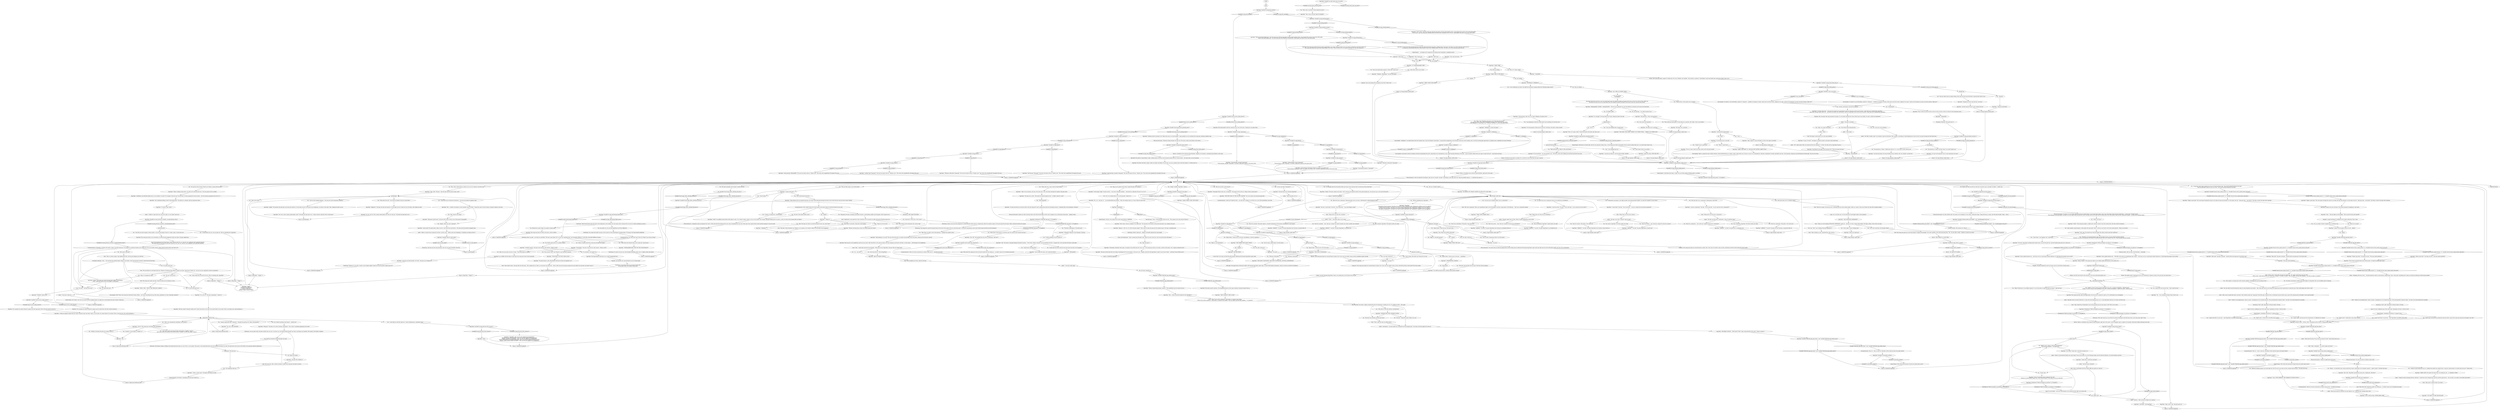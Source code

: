 # ICE / EGGHEAD
# Side-dialogue. Has the Physical Instrument check that makes Andre's Composure dance check easier and initiates the TO:DO - Make Van Eyck's jam more hard core
# ==================================================
digraph G {
	  0 [label="START"];
	  1 [label="input"];
	  2 [label="You: (Lie.) \"But I *was* thinking 'Revachol imperative'!\""];
	  3 [label="Shivers: YOU ARE IN ITS ARMS."];
	  4 [label="Egg Head: Variable[\"ice.egg_shivers_second\"]"];
	  5 [label="Variable[\"ice.egg_shivers_second\"]", shape=diamond];
	  6 [label="!(Variable[\"ice.egg_shivers_second\"])", shape=diamond];
	  7 [label="Egg Head: \"YEAGHH!\" (He's not even the slightest bit disappointed.)\n\"YEAGH! KILL ALL RICH PEOPLE!\" (He's not even the slightest bit disappointed.)\n\"YEAGH! CAPITAL IS SALVATION!\" (He's not even the slightest bit disappointed.)\n\"YEAGH! REVACHOL IS FOR REVACHOLIANS!\" (He's not even the slightest bit disappointed.)\n\"YEAGH! I DON'T KNOW WHAT I'M DOING!\" (He's not even the slightest bit disappointed.)"];
	  8 [label="Endurance: As your mind works, the beat recedes from your ears. You hear your own blood pulsing through your head, nourishing your thoughts with oxygen. The rhythm is familiar..."];
	  9 [label="Physical Instrument: You know it in your lungs where the pressure should vibrate, in your heart that's alone, and in your solar plexus where the hits should land... so does every chordate animal...\nEven dancing to this beat before, you knew it in your lungs where the pressure wasn't bursting. And in your heart that was alone and in your solar plexus where the hits should have landed... so does every chordate animal:"];
	  10 [label="Egg Head: \"And the amount of lyrics I got is against the law!\""];
	  11 [label="Egg Head: \"Okay, I get it, man. The party goes on!\""];
	  12 [label="You: \"Is it?\""];
	  13 [label="Drama: This young man adds a capital *G* before the *H* in his *YEAGHs* and *AAGHs*. This produces a guttural, *Gottwaldian* accent and makes him sound more animal, more *in it*."];
	  14 [label="You: \"I think it's good enough the way it is. Adding that melody has already been a *massive* improvement. It's pretty hard core now.\" (Finish task.)"];
	  15 [label="Egg Head: \"ARE YOU READY, POSSE?!\""];
	  16 [label="Noid: Noid straightens his back, ready for the beat..."];
	  17 [label="Egg Head: \"I can do that!\" He nods. \"If you want that -- I can be a conduit for the mystical nationhood!\""];
	  18 [label="You: \"Be a fascist, Egg Head. Our future needs your help.\""];
	  19 [label="Andre: \"I don't... even know what to say to that.\""];
	  20 [label="You: \"Don't be a moralist. That path requires a sensible examination of all nuances unattainable to most people.\""];
	  21 [label="Jump to: [MAINHUB-egghead]"];
	  22 [label="Interfacing: The compressor controls the gain based on the level of the signal on the aux side-chain input. It will allow maintaining a loud sound without peaks that fill up all the headspace."];
	  23 [label="Egg Head: \"Hear that?\" He grins with glee. \"Sounds like the missing part of van Eyck's jam!\""];
	  24 [label="Egg Head: \"Hang on -- this *is* a 4.5! We're all good, people!\" With a grin he sticks the plug into the auxiliary line-in. You hear a satisfying click."];
	  25 [label="Egg Head: He furrows his brow as his very large head traces the sublime invisible movement of the music in the very real air of the stuffy tent...\nHe furrows his brow as his very large head traces the sublime invisible movement of the music in the very real air of the church..."];
	  26 [label="Egg Head: The young man bobs his head to the music, much as before."];
	  27 [label="Jump to: [MAINHUB-egghead]"];
	  28 [label="Jump to: [Egg Thought reader hub]"];
	  29 [label="Jump to: [Egg Thought reader hub]"];
	  30 [label="Egg Head: Variable[\"ice.egg_communist\"]"];
	  31 [label="Variable[\"ice.egg_communist\"]", shape=diamond];
	  32 [label="!(Variable[\"ice.egg_communist\"])", shape=diamond];
	  33 [label="Egg Head: \"It is, isn't it?!\" He nods in agreement. \"I knew it!\""];
	  34 [label="Egg Head: \"WHOAH! Culture Cop!\""];
	  35 [label="Inland Empire: He *seems* sure, but you are left with the nagging doubt you might have overestimated the hard coreness of that jam..."];
	  36 [label="You: \"I can't help you with this right now. I need something else, something *extra*...\""];
	  37 [label="Jump to: [Egg hardcoreification hub]"];
	  38 [label="You: \"Sounds suspiciously like a *question*. I thought the question was: What is the question?\""];
	  39 [label="You: \"So this is the famous van Eyck I'm hearing?\""];
	  40 [label="Jump to: [ice.egg_dialogue_ended_once]"];
	  41 [label="You: \"You missed an 'A' there. I yelled mine with six 'A'-s, so you have to yell it with six too.\""];
	  42 [label="You: \"Why is this *Yekokataa* the place to be? What does that mean?\"\n\"You said that before. Why is this *Yekokataa* the place to be? What does that mean?\"\n\"But Yekokataa is a catastrophe zone. A desolate wasteland. It can't be the place to be?\""];
	  43 [label="Egg Head: \"We're close!\" says the young man with the tape player and the large boiadeiro boots. Lung-shaped trees sprout on his silver belt buckle.\n\"We're close!\" says the young man standing behind the mixer deck, pumping his fist in the air. Lung-shaped trees grow on his silver belt buckle. "];
	  44 [label="Shivers: There is a hawthorn tree on Rue de Saint-Ghislaine, right next to the canal. A reel of magnetic tape is caught in its branches, like bronze ribbons blowing in the wind..."];
	  45 [label="Jump to: [ice.egg_dialogue_ended_once]"];
	  46 [label="You: \"No, I really don't have time for this.\" (Don't take the task.)"];
	  47 [label="You: \"Good to know.\""];
	  48 [label="Noid: \"But that's what everybody saw. Explain it as you please, but it doesn't really do to just deny it ever happened.\""];
	  49 [label="Andre: \"Basically what you need to find here is a tape with some banging music on it, so that Egg Head could use it to remix van Eyck's jam.\""];
	  50 [label="Egg Head: \"Whooh, hear that?!\" He wipes his brow. \"The sines match perfectly!\""];
	  51 [label="Acele: \"Hey...\" Acele looks up from her microphone. \"What did you do to Egg Head, cop-man? Did you *break* him?\""];
	  52 [label="You: \"Just wait and see.\" (Nod at Egg Head.)"];
	  53 [label="Egg Head: Variable[\"ice.egg_greeting_second\"]"];
	  54 [label="Variable[\"ice.egg_greeting_second\"]", shape=diamond];
	  55 [label="!(Variable[\"ice.egg_greeting_second\"])", shape=diamond];
	  56 [label="Egg Head: Variable[\"ice.egg_hub_reached\"]"];
	  57 [label="Variable[\"ice.egg_hub_reached\"]", shape=diamond];
	  58 [label="!(Variable[\"ice.egg_hub_reached\"])", shape=diamond];
	  59 [label="You: \"It's good you're not a communist anyway. You should be an ultraliberal.\""];
	  60 [label="You: \"Communists are pansies. Can't fight invaders with internationalist babble. You need the strength of a pure nation.\""];
	  61 [label="You: \"Best not to be a communist. Having extreme views on issues is detrimental to understanding all sides.\""];
	  62 [label="Egg Head: \"But... it needs to be played, on the turntable. And it's broken.\" Seeing this abuse of music brings a twinge of sadness to his face."];
	  63 [label="Egg Head: \"Look around! You gotta help it, help it survive. Can't leave the tune like this.\" He hands back the bundle of magnetic tape."];
	  64 [label="Egg Head: \"No. No, no, this is gonna make people scared!\" He hands the tape back to you. \"Keep it positive, keep the *love* in the house!\""];
	  65 [label="Acele: \"What is this?\" Acele looks up from her contact mic. \"It's *good*. How did you guys do that?\"\n\"What is this?\" Acele looks up from her contact mic, stunned. \"It sounds *so good*. The way melody and bass flow together... how did you make it so perfect?\""];
	  66 [label="You: \"Do what? I just found a random tape and brought it to Egg Head. He's just incredibly good at remixing.\""];
	  67 [label="You: \"The Horn of Apocalypse. It draweth near.\""];
	  68 [label="Egg Head: \"Good morning, comrade! Yeaaaaaah!\" He waves his hand in the air. \"Harder core!\" The words echo magnificently throughout the nave."];
	  69 [label="Egg Head: \"Oscillator matrix?\" The man's brow furrows with concern. \"Where is that?\""];
	  70 [label="Empathy: An innocent soul, unaccustomed to acts of wanton guile."];
	  71 [label="Interfacing: A cruel joke to play on an earnest torque dork.\nA cruel joke to play on a brother torque dork."];
	  72 [label="Noid: \"That's fucked up, man. Lying like that. And a cop too...\""];
	  73 [label="Jump to: [Egg Thought reader hub]"];
	  74 [label="You: \"It's only ultra hard core.\""];
	  75 [label="You: \"It's proto -- not hard core at all.\""];
	  76 [label="Noid: The young man smiles and nods. Slowly he picks up two hammers at once."];
	  77 [label="Jump to: [MAINHUB-egghead]"];
	  78 [label="You: \"Wait! I just remembered something! I'm the police!\""];
	  79 [label="You: \"Actually, it's more likely to *hinder* us.\""];
	  80 [label="Egg Head: \"Oh...\""];
	  81 [label="Egg Head: \"No, this is THE ANSWER!\""];
	  82 [label="You: \"You're just gonna keep saying it's *hard core*, aren't you?\""];
	  83 [label="Inland Empire: Could there have been a *right* way out of this garden of forking paths, you think?"];
	  84 [label="Egg Head: \"It's nice to be important, but it's more important to be nice!\""];
	  85 [label="You: \"I was wondering if you knew who killed the mercenary hanging behind the Whirling-in-Rags hostel?\""];
	  86 [label="Egg Head: \"Gotta get the people going!\""];
	  87 [label="Jump to: [ice.egg_dialogue_ended_once]"];
	  88 [label="Egg Head: \"Oh, I know! I know this! I can tell you where it is!\""];
	  89 [label="Interfacing: Like that guy from the pawnshop, what was his name? The Bird's Nest Roy."];
	  90 [label="Jump to: [ice.egg_dialogue_ended_once]"];
	  91 [label="THEENDFORYOU"];
	  92 [label="Egg Head: \"NO LIMITS ON THE DANCEFLOOR!\""];
	  93 [label="Interfacing: Noid's right, Egg Head's technical talent is the key."];
	  94 [label="Inland Empire: Something *mysterious* is going on here..."];
	  95 [label="Egg Head: Variable[\"ice.egg_greeting_third\"]"];
	  96 [label="Variable[\"ice.egg_greeting_third\"]", shape=diamond];
	  97 [label="!(Variable[\"ice.egg_greeting_third\"])", shape=diamond];
	  98 [label="You: \"Don't be a fascist... wait, what am I saying? Of course be a fascist!\""];
	  99 [label="Jump to: [Egg Thought reader hub]"];
	  100 [label="Jump to: [MAINHUB-egghead]"];
	  101 [label="You: \"You're wrong. Capital doesn't rule the nation.\""];
	  102 [label="You: \"Welcome to Revachol!\""];
	  103 [label="Egg Head: \"WELCOME TO REVACHOL! WELCOME TO REVACHOL! MYSTICAL NATIONHOOD!\""];
	  104 [label="Jump to: [MAINHUB-egghead]"];
	  105 [label="Jump to: [givethetapes]"];
	  106 [label="Physical Instrument: Inside your chest, the heart beats still with the after-effects of the sound. Imagine if you could harness that power... making it pulse."];
	  107 [label="Egg Head: \"Ooh.\" His mind is seemingly flipping through the options. \"I don't know. Maybe *someone* can do something with this. I imagine this is the sound that the future could make.\""];
	  108 [label="Jump to: [MAINHUB-egghead]"];
	  109 [label="Jump to: [MAINHUB-egghead]"];
	  110 [label="Conceptualization: This is it... this is a new era. The fabric of the world has been irrevocably altered."];
	  111 [label="Egg Head: \"Welcome to Revachol! Yeaaaaaah!\""];
	  112 [label="Egg Head: Variable[\"tc.arno_van_eyck\"]"];
	  113 [label="Variable[\"tc.arno_van_eyck\"]", shape=diamond];
	  114 [label="!(Variable[\"tc.arno_van_eyck\"])", shape=diamond];
	  115 [label="Conceptualization: Isn't that what *real* artists do? Make it up as they go along?"];
	  116 [label="Inland Empire: ....as though you're supposed to be sharing some tremendous, evangelical secret..."];
	  117 [label="Egg Head: \"There's nothing wrong with it. I'm still in love with the hard core.\" He turns pensive all of a sudden."];
	  118 [label="Egg Head: \"I can be a communist!\" He nods. \"If you want that -- do you want me to be a communist?!\""];
	  119 [label="Noid: \"Please don't turn him into a communist.\""];
	  120 [label="Egg Head: \"Yeah! REVACHOL IMPERATIVE!\""];
	  121 [label="Egg Thought reader hub"];
	  122 [label="You: \"Don't be a communist. That path is *too* hard core.\""];
	  123 [label="Egg Head: \"HERE COMES THE SUN!\""];
	  124 [label="You: \"Superb!\""];
	  125 [label="You: \"Alright. Goodbye, Egg Head.\" [Leave.]"];
	  126 [label="Andre: \"Uhm, basically, yes it is.\""];
	  127 [label="Egg Head: \"YeaaaaaGH!\""];
	  128 [label="Egg Head: \"True, hard, full core!\""];
	  129 [label="Empathy: He feels ashamed he can't be of more service to the future of dance music."];
	  130 [label="You: \"Before I go on, where is Rue de Saint-Ghislaine?\"\n\"Rue de Saint-Ghislaine... I've been there.\""];
	  131 [label="You: \"No, but seriously... I'm a little worried it isn't.\""];
	  132 [label="shivers hub"];
	  133 [label="You: \"Bourgeois love from a bourgeois god-queen towards a world getting rapidly more bourgeois, that's lungs for you.\""];
	  134 [label="Conceptualization: Why wouldn't they be? Are the lungs not the place where you hold the breath of your soul?"];
	  135 [label="Egg Head: \"THE ADVENT!\""];
	  136 [label="Noid: \"I think it's just happenstance. Chaos in action. Contingencies of our limited existence. That and Egg Head's fantastic talent.\" He nods to his friend behind the turntables."];
	  137 [label="Endurance: Wait, they want you to run all the way back to Martinaise with that leg of yours, just to get some 'tape'? Ouch."];
	  138 [label="You: Give him a thumbs up."];
	  139 [label="Egg Head: \"I can be an ultra!\" He nods. \"If you want that -- do you want me to be an ultra?!\""];
	  140 [label="You: \"You're wrong. The nation can't bend all to its will.\""];
	  141 [label="Half Light: The bright future of Revachol reflects off Germaine Egg Head's giant smile. A world of Revacholian domination, where its shores are bereft of ill influence."];
	  142 [label="You: \"Obviously. One shouldn't get too hasty with their decision-making.\""];
	  143 [label="Egg Head: Variable[\"church.ravers_inside_church\"]"];
	  144 [label="Variable[\"church.ravers_inside_church\"]", shape=diamond];
	  145 [label="!(Variable[\"church.ravers_inside_church\"])", shape=diamond];
	  146 [label="You: \"Wait, what do you mean?\""];
	  147 [label="You: \"Alright, where can I get it repaired?\""];
	  148 [label="Interfacing: SIDE-CHAIN THE BEAT!"];
	  149 [label="Interfacing: Listen, you can use the compressor to select between which track it's compressing, either the auxiliary signal or the main input from the tape. Make it alternate between the signals."];
	  150 [label="Inland Empire: Who will be the innocence of hard-core anodic dance music?"];
	  151 [label="MAINHUB-egghead"];
	  152 [label="You: \"Are you a thought reader?\""];
	  153 [label="Noid: The young man picks up a level and inspects it against the floodlight. The water sparkles in the small measuring tube. \"Yes,\" he says after a while. \"I think it's correct to say that.\""];
	  154 [label="Egg Head: \"I'm sorry.\""];
	  155 [label="You: \"I could settle it for you, but not right now. Tell me something else, Egg Head.\""];
	  156 [label="You: \"Okay, I've changed my mind.\""];
	  157 [label="You: Try to think if anything could make it... harder-core?"];
	  158 [label="Jump to: [MAINHUB-egghead]"];
	  159 [label="Jump to: [MAINHUB-egghead]"];
	  160 [label="You: \"Yeaaaah!\""];
	  161 [label="Egg Head: \"Good morning, yeah! One, two, three! Yekokataa, the place to be!\""];
	  162 [label="Egg Head: \"I'm the party boy, it's my job!\""];
	  163 [label="You: \"What is a party boy?\""];
	  164 [label="Egg Head: \"What?!\" The young man makes a sudden move, like he's about to turn the volume down. But that would be ridiculous."];
	  165 [label="Egg Head: \"Wow, okay! We should start with the melody. But where would we get that stuff from?\""];
	  166 [label="You: \"I don't know. I was thinking *you* would know...\""];
	  167 [label="You: \"Really?\""];
	  168 [label="Untitled hub"];
	  169 [label="Logic: What about that compressor Andre was setting up... to achieve some sort of *parallel processing*."];
	  170 [label="Egg Head: Variable[\"TASK.find_egg_beat_done\"]"];
	  171 [label="Variable[\"TASK.find_egg_beat_done\"]", shape=diamond];
	  172 [label="!(Variable[\"TASK.find_egg_beat_done\"])", shape=diamond];
	  173 [label="Egg Head: \"Yeagh, re-mix time!\" His voice booms through the church as he takes the tape and attaches it to the empty reel slot. \"Tape goes here -- into deck B.\" He clicks a switch, the tape starts spinning..."];
	  174 [label="Egg Head: \"Listen, I'm just going to show it to you... Ready?\""];
	  175 [label="Andre: \"I was born ready, Egg!\""];
	  176 [label="Egg Head: \"Oh sure, I can do that!\" He nods. \"If you want that -- I can avoid taking a stand!\""];
	  177 [label="Noid: \"Please don't turn him into a moralist.\""];
	  178 [label="Jump to: [MAINHUB-egghead]"];
	  179 [label="Egg Head: Variable[\"church.egg_church_greeting_done\"]"];
	  180 [label="Variable[\"church.egg_church_greeting_done\"]", shape=diamond];
	  181 [label="!(Variable[\"church.egg_church_greeting_done\"])", shape=diamond];
	  182 [label="Physical Instrument: Vibrations thump through your blue soul. The music sounds much better in the church."];
	  183 [label="Egg Head: \"Tape goes around spool. I spin the world 'round, with my mic in the ground! Yeeaaaahhh!\""];
	  184 [label="You: \"What about this one?\" (Give him the Smallest Church in Saint-Saëns.)"];
	  185 [label="Egg Head: \"No. No, can't do, this is gonna make people sad! This isn't sad-core.\" He hands the tape back to you."];
	  186 [label="Egg Head: \"Wow...\" His face lights up with delight. \"Did you get this from Arno himself?\""];
	  187 [label="Egg Head: \"Yeah! It was awesome, and scary. Very hard core!\" His voice booms through the chamber, then gets silent."];
	  188 [label="Egg Head: \"Ooh. Ooh!\" His puzzled face turns into a wicked grin. \"But how?!\""];
	  189 [label="Pain Threshold: Your body is taking a beating from the low frequencies crashing over you. It's making you feel... alive again."];
	  190 [label="Egg Head: The audio assault is glorious. The speedfreak dances on the stage, intensely waving his hand in the air."];
	  191 [label="Egg Head: IsKimHere()"];
	  192 [label="IsKimHere()", shape=diamond];
	  193 [label="!(IsKimHere())", shape=diamond];
	  194 [label="You: \"THE QUESTION IS, WHAT IS THE QUESTION?!\""];
	  195 [label="Egg Head: \"Isn't something holding it back? From being hyper?\" He thinks for a moment, then his expression clears..."];
	  196 [label="Andre: \"Oh yeah, turn him into a communist, c'mon! It would be super!\""];
	  197 [label="Noid: In the background, his friend drops a heavy electric drill. He, too, waits for your judgement with undivided attention.\nHis friend drops his loitering act and turns toward you two. He, too, waits for your judgement with undivided attention."];
	  198 [label="You: \"I don't really have an answer for this. Tell me something else, Egg Head.\""];
	  199 [label="Egg Head: \"But how could it *become* harder-core? I know the answer in my heart, but cannot think it in my head. If this is not hyper, how could anything be...\""];
	  200 [label="Andre: \"You know van Eyck?\""];
	  201 [label="You: \"You can *yeah* and say random things all day long, but the track still doesn't sound all that *hard* to me.\""];
	  202 [label="Egg Head: \"Lakierski materialski!\""];
	  203 [label="Jump to: [ice.egg_dialogue_ended_once]"];
	  204 [label="Egg Head: Variable[\"ice.egg_shivers_third\"]"];
	  205 [label="Variable[\"ice.egg_shivers_third\"]", shape=diamond];
	  206 [label="!(Variable[\"ice.egg_shivers_third\"])", shape=diamond];
	  207 [label="You: Say nothing."];
	  208 [label="Egg Head: \"ONE MIND! ONE SPIRIT! THERE IS NO OTHER WORLD -- THERE IS NO OTHER LIFE!\""];
	  209 [label="Egg Head: \"COP-MAN!\" yells Egg Head."];
	  210 [label="Jump to: [MAINHUB-egghead]"];
	  211 [label="You: \"Don't be a moralist... wait, what am I saying? You should consider your choice carefully and rationally.\""];
	  212 [label="Egg Head: Variable[\"ice.egg_physinstr_first_success\"]"];
	  213 [label="Variable[\"ice.egg_physinstr_first_success\"]", shape=diamond];
	  214 [label="!(Variable[\"ice.egg_physinstr_first_success\"])", shape=diamond];
	  215 [label="Jump to: [givethetapes]"];
	  216 [label="You: \"Andre's got it. Sounds like a local folk song re-mixed.\""];
	  217 [label="Egg Head: Variable[\"TASK.find_egg_melody_done\"]"];
	  218 [label="Variable[\"TASK.find_egg_melody_done\"]", shape=diamond];
	  219 [label="!(Variable[\"TASK.find_egg_melody_done\"])", shape=diamond];
	  220 [label="Egg Head: \"The Arno will be back! But we're doing *something else* for one moment.\" He turns to you. \"Alright, go tell her that Egg Head is ready to rave to her *tunes* -- and then I'll turn off the music!\""];
	  221 [label="Egg Head: Variable[\"ice.egg_communist\"]"];
	  222 [label="Variable[\"ice.egg_communist\"]", shape=diamond];
	  223 [label="!(Variable[\"ice.egg_communist\"])", shape=diamond];
	  224 [label="You: \"You should crank up the, uh, oscillator matrix.\""];
	  225 [label="Egg Head: \"Cop-man can ride the knobs! SO COOL.\" He gives you a thumbs up."];
	  226 [label="You: \"You said you were worried. What do you think is wrong with the music?\""];
	  227 [label="You: \"Almost there. Could use just a bit more work...\""];
	  228 [label="Jump to: [MAINHUB-egghead]"];
	  229 [label="Endurance: The abstract shapes swelling in the foreground have done so in vain. This is a core matter. The answer, in the double-kick that moves the millilitres through your mind. The dark thud is the source of all rhythm, the inspiration behind mathematics..."];
	  230 [label="You: \"No, it was just a turn of phrase.\""];
	  231 [label="Egg Head: Variable[\"ice.egg_perception_missed_a\"]"];
	  232 [label="Variable[\"ice.egg_perception_missed_a\"]", shape=diamond];
	  233 [label="!(Variable[\"ice.egg_perception_missed_a\"])", shape=diamond];
	  234 [label="Encyclopedia: An intricate system of irrigation networks pockmarking the earth, intermittent seas of phosphorous mud, ripped tarpaulin fluttering in the wind... A pair of molten rubber boots also comes to mind. All in all -- a truly hard core place."];
	  235 [label="Egg Head: \"HARD CORE PARTY 25/7 BEYOND THE WINTER'S ORBIT STYLE!\""];
	  236 [label="Egg Head: \"Hard core!\""];
	  237 [label="Conceptualization: Could it be? Maybe for him -- you only have a chapter or two left in you. Last of the penultimate, more like..."];
	  238 [label="Authority: Your cop training did not prepare you for this. What to do?"];
	  239 [label="questionittotheveryend"];
	  240 [label="You: \"Why would lungs be for love?\""];
	  241 [label="You: \"Maybe Arno van Eyck lives around here and just threw a part of his song away, because he thought it was shit?\""];
	  242 [label="Andre: \"Anyway... That's all yours to figure out, cop-man.\""];
	  243 [label="You: \"Honestly, nothing springs to my mind right now. But I'll see if I can come up with a solution down the lane.\" (Proceed with task.)"];
	  244 [label="Egg Head: \"I'm sorry.\""];
	  245 [label="Electrochemistry: But there's something else that hasn't failed you..."];
	  246 [label="You: \"How do you like it in the church?\""];
	  247 [label="Egg Head: \"Righteous!\" He takes the tape and attaches it to the empty reel slot. Hand over ear, he listens, then shakes his head:"];
	  248 [label="Jump to: [Egg Head: \"\"Yeagh!\"\"]"];
	  249 [label="You: \"What if this is the answer to van Eyck's jam? We could use the sound for the bass...\""];
	  250 [label="Egg Head: Variable[\"church.andre_the_compressor\"]"];
	  251 [label="Variable[\"church.andre_the_compressor\"]", shape=diamond];
	  252 [label="!(Variable[\"church.andre_the_compressor\"])", shape=diamond];
	  253 [label="Egg Head: \"Side-chaining it, you said?\" He turns down the music, his hands moving deftly across the mixer, setting up the necessary controls..."];
	  254 [label="Egg Head: \"INTRODUCING THE ULTIMATE SOUND!\""];
	  255 [label="Egg Head: \"DOLORIAN CHURCH -- THE PLACE TO BE!\" Egg's losing himself in the sound. \"Pump it, pump it!\""];
	  256 [label="Egg Head: The other reel deck is empty. Cables run hither and thither. On one side, you see an auxiliary line-in with the number 4.5 written next to it."];
	  257 [label="You: \"Sounds like a horrible future.\""];
	  258 [label="Encyclopedia: Or maybe it's not Gottwaldian, maybe it's *Oranjese* -- probably an homage to Oranje, where Arno van Eyck is from, judging by his name. Could you be listening to an Arno van Eyck creation *right now*?"];
	  259 [label="Egg Head: \"Now if only we had the beat for the *full assault*. It would be unbelievably hyper!\""];
	  260 [label="Egg Head: \"But is it? I mean, really?\" He tilts his head to the other side, like an owl."];
	  261 [label="Egg Head: \"NO NATION, BUT TRANCE NATION! NO WAR, BUT CLASS WAR!\""];
	  262 [label="Shivers: THE WORLD IS A COLD SINK."];
	  263 [label="Egg Head: \"It's like it's only *ultra*.\""];
	  264 [label="Endurance: The hard core."];
	  265 [label="Egg Head: \"Sometimes I just feel like anodic music is in its infancy, you know? For example, take this Arno van Eyck jam I've been pumping for the last month... and will continue pumping for the rest of '51...\""];
	  266 [label="Egg Head: \"It's the message so listen and you will see. No illusion, the spirit is what you feel!\""];
	  267 [label="Egg Head: \"Yeah, request! I want everybody as close to the stage as possible!\""];
	  268 [label="You: \"I don't know what to say exactly...\""];
	  269 [label="Andre: \"And the mosaic sidewalk.\""];
	  270 [label="Jump to: [MAINHUB-egghead]"];
	  271 [label="Empathy: A great excitement is bubbling to the surface within him. This is *big*."];
	  272 [label="Egg Head: A young man with peroxide blond hair holds up a Harmon-Wowshi tape player, nodding along to the music. He looks at you with a knowing smile and says...\nA young man with peroxide blond hair stands behind a mixer deck, nodding along to the music. He looks at you with a knowing smile and says..."];
	  273 [label="You: \"Thank you for the story.\""];
	  274 [label="Egg Head: \"Eyck-Head to the mega! The K became the G! The boy became the man!\""];
	  275 [label="Noid: \"Yeah. Maybe that streethawker across the pawnshop has got some tapes to sell? That's just an idea.\""];
	  276 [label="Egg Head: Variable[\"church.andre_the_compressor\"]"];
	  277 [label="Variable[\"church.andre_the_compressor\"]", shape=diamond];
	  278 [label="!(Variable[\"church.andre_the_compressor\"])", shape=diamond];
	  279 [label="Jump to: [MAINHUB-egghead]"];
	  280 [label="Jump to: [ice.egg_dialogue_ended_once]"];
	  281 [label="Egg Head: Variable[\"church.ravers_inside_church\"]"];
	  282 [label="Variable[\"church.ravers_inside_church\"]", shape=diamond];
	  283 [label="!(Variable[\"church.ravers_inside_church\"])", shape=diamond];
	  284 [label="Noid: \"Please don't turn him into an ultraliberal.\""];
	  285 [label="Jump to: [Egg Thought reader hub]"];
	  286 [label="germaine moralist"];
	  287 [label="Jump to: [MAINHUB-egghead]"];
	  288 [label="Egg Head: \"Yeah...\""];
	  289 [label="You: \"I got you this banging Megamix.\" (Give him the Great Doorgunner Megamix.)"];
	  290 [label="Egg Head: \"Whooh, hear that?!\" He wipes his brow. \"The sines match perfectly!\""];
	  291 [label="Egg Head: \"Too hard core, in fact.\" He brushes his hand through his hair. \"I couldn't control it. At all!\""];
	  292 [label="You: *Side-chain*? What does it even mean?"];
	  293 [label="You: \"The hard core aesthetic just got more bassy.\""];
	  294 [label="Noid: \"This is wild, the sines are off the charts.\""];
	  295 [label="Kim Kitsuragi: \"Oh no.\" The lieutenant closes his eyes. \"We're going to be in this church *forever*.\""];
	  296 [label="Inland Empire: Oh god, you're going to be in this church forever. FOREVER."];
	  297 [label="Egg Head: \"The fluxifier?\" The man's brow furrows with concern. \"Where is that?\""];
	  298 [label="You: \"Here, let a pro show you how it's done.\" (Turn some knobs at random.)"];
	  299 [label="Noid: \"He's not a communist. That's just something he likes to yell. He picked it up from a tape-jockey at The Paliseum... *she* was a communist though.\""];
	  300 [label="Egg Head: \"Yeaaargh!\"\n\"Communism rules the nation!\" He looks at you with an almost impossibly wide, shining grin, looking to see if you approve.\n\"Capital rules the nation!\" He looks at you with an almost impossibly wide, shining grin, looking to see if you approve.\n\"The nation rules the nation!\" He looks at you with an almost impossibly wide, shining grin, looking to see if you approve.\n\"It's time to compromise!\" He looks at you with an almost impossibly wide, shining grin, looking to see if you approve."];
	  301 [label="You: Feel the movement of blood through your head."];
	  302 [label="Jump to: [MAINHUB-egghead]"];
	  303 [label="You: \"Who is this \"van Eyck\"? Did he make this music?\""];
	  304 [label="Egg Head: Variable[\"ice.egg_dialogue_ended_once\"]"];
	  305 [label="Variable[\"ice.egg_dialogue_ended_once\"]", shape=diamond];
	  306 [label="!(Variable[\"ice.egg_dialogue_ended_once\"])", shape=diamond];
	  307 [label="Perception (Hearing): He missed one 'A'!"];
	  308 [label="Egg Head: \"ALL CORE! ALL RIGHT! YEAH!\""];
	  309 [label="Egg Head: \"Two on a track, watch your back, watch out for the heart attack!\""];
	  310 [label="You: \"It feels cold.\""];
	  311 [label="You: \"But is it? I mean, really?\""];
	  312 [label="Egg Head: \"IT'S HAAAAAAAAARD CORE!\""];
	  313 [label="Encyclopedia: Or maybe it's not Gottwaldian, maybe it's *Oranjese* -- probably an homage to Oranje, where Arno van Eyck is from, judging by his name. Could you be listening to an Arno van Eyck creation *right now*?"];
	  314 [label="You: \"IT IS!\""];
	  315 [label="Egg Head: \"I am the mic enforcer, I am the chicks checker, YEAGH!\""];
	  316 [label="You: Say nothing.\n*El silencio*."];
	  317 [label="Andre: \"Good, good.\""];
	  318 [label="Noid: \"Objectively, it was good for its time. And they sort of screwed it up after she passed, like they always do.\""];
	  319 [label="You: \"Andre's got it. Sounds like a local song re-mixed.\""];
	  320 [label="Egg Head: IsTaskActive(\"TASK.investigate_sea_fortress\")--[[ Variable[ ]]"];
	  321 [label="IsTaskActive(\"TASK.investigate_sea_fortress\")--[[ Variable[ ]]", shape=diamond];
	  322 [label="!(IsTaskActive(\"TASK.investigate_sea_fortress\")--[[ Variable[ ]])", shape=diamond];
	  323 [label="You: \"What do you mean?\""];
	  324 [label="You: \"Be a moralist, Egg Head. The balance needs your help.\""];
	  325 [label="Volition: You feel Germaine Egg Head's smile is too enthusiastic, but it'll have to do, for now."];
	  326 [label="Egg Head: \"THE FIRST PAGE OF THE SECOND CHAPTER!\" His voice echoes all around the grand hall."];
	  327 [label="Egg Head: \"Tape, yeah!\" He grins. \"Spin the tape until the space escape, yeah!\""];
	  328 [label="Egg Head: \"J'adore!\" He turns a knob on his mixer. \"God is close by, but maybe he doesn't have good enough ears. Let me turn it up, so we can lure him here.\""];
	  329 [label="Egg Head: \"THIS IS BEAUTY, THIS IS LIFE!\""];
	  330 [label="You: The audio onslaught can be tamed. Connect the dots."];
	  331 [label="You: Variable[\"church.egg_whitec_sidechain_the_bass\"]"];
	  332 [label="Variable[\"church.egg_whitec_sidechain_the_bass\"]", shape=diamond];
	  333 [label="!(Variable[\"church.egg_whitec_sidechain_the_bass\"])", shape=diamond];
	  334 [label="You: \"Is there anything we can do about it?\""];
	  335 [label="Jump to: [MAINHUB-egghead]"];
	  336 [label="Egg Head: \"YEAH! WITH A REBEL YELL!\""];
	  337 [label="You: \"I am The Law and an expert in these matters. Let me be the judge of what it is: hyper, super, or ultra hard core.\""];
	  338 [label="Noid: \"We can all hear it's not hyper hard core. If figures of authority keep telling us things are hyper, when they're clearly not -- how are we ever supposed to evolve to hyperdom?\""];
	  339 [label="Encyclopedia: RCM? That's the acronym for Revachol Citizens Militia -- you! Does everything this man yells mean something? Is it truly *internally coherent*?"];
	  340 [label="Jump to: [Egg Head: \"\"Yeagh!\"\"]"];
	  341 [label="Egg hardcoreification hub"];
	  342 [label="Empathy: He's overcome with some mysterious emotion. It's not merely adoration for what a Hard Cop you are either. It's more. Could it be *gratitude*?"];
	  343 [label="You: \"YeaaaaaaGH!\""];
	  344 [label="You: \"I am beginning to think this really doesn't have anything to do with the case.\""];
	  345 [label="Egg Head: \"Under the radar, OVER THE TOP!\""];
	  346 [label="Jump to: [THEENDFORYOU]"];
	  347 [label="You: Still say nothing."];
	  348 [label="Conceptualization: What do we have around here to achieve some sort of... *parallel processing*..."];
	  349 [label="huborg"];
	  350 [label="Interfacing: Noid's right, Egg Head's technical talent is the key."];
	  351 [label="Noid: \"Please don't turn him into a fascist.\""];
	  352 [label="Composure: The young man drops his oversized head in shame. He is truly sorry he couldn't come up with a heart-felt yell that would satisfy The Great Leader."];
	  353 [label="You: \"Almost there. Could use just a bit more... something...\""];
	  354 [label="Egg Head: \"Please. Please?\" The young man smiles at you widely, bright and innocent as the summer sun."];
	  355 [label="Volition: His pleaful smile is disarming, but you can withstand it's glorious assault, if you just put your heart into it."];
	  356 [label="Logic: What about the compressor the one with the spiky hair was setting up... to achieve some sort of *parallel processing*..."];
	  357 [label="Egg Head: \"Whooh, thump-thump-thump, maestro!\" The speedfreak waves his hand in the air."];
	  358 [label="Egg Head: Variable[\"tc.innocentic_system\"]"];
	  359 [label="Variable[\"tc.innocentic_system\"]", shape=diamond];
	  360 [label="!(Variable[\"tc.innocentic_system\"])", shape=diamond];
	  361 [label="You: \"It's 3.5, no doubt about it. It's on the ground.\" (Point to it.)"];
	  362 [label="Jump to: [MAINHUB-egghead]"];
	  363 [label="Egg Head: \"Eat the poor! Yeaaaaaah!\" He waves his hand in the air. \"Harder core!\" The words echo magnificently throughout the nave."];
	  364 [label="Egg Head: \"Incremental progress! Yeaaaaaah!\""];
	  365 [label="You: \"It's nowhere. I just made it up.\""];
	  366 [label="Egg Head: \"Hard core.\""];
	  367 [label="You: \"I was thinking that too!\""];
	  368 [label="You: \"Does that mean you're a thought reader?\""];
	  369 [label="You: \"Tell me something else, Egg Head...\""];
	  370 [label="Logic: But you're not. This is almost certainly a matter that surpasses the limits of reason."];
	  371 [label="Jump to: [Egg hardcoreification hub]"];
	  372 [label="Egg Head: \"I'm the hard rhymer, the track attacker, the mic enforcer, the *six* checker! I am the law!\""];
	  373 [label="Egg Head: Variable[\"ice.egg_question_isquestion_heard\"]"];
	  374 [label="Variable[\"ice.egg_question_isquestion_heard\"]", shape=diamond];
	  375 [label="!(Variable[\"ice.egg_question_isquestion_heard\"])", shape=diamond];
	  376 [label="Egg Head: \"This is Arno van Eyck! ARE YOU READY?\""];
	  377 [label="Egg Head: Variable[\"church.ravers_inside_church\"]  or  Variable[\"church.ravers_inside_church_with_lab\"]"];
	  378 [label="Variable[\"church.ravers_inside_church\"]  or  Variable[\"church.ravers_inside_church_with_lab\"]", shape=diamond];
	  379 [label="!(Variable[\"church.ravers_inside_church\"]  or  Variable[\"church.ravers_inside_church_with_lab\"])", shape=diamond];
	  380 [label="You: \"Uh, no, actually I found it tangled up in a hawthorn tree...\""];
	  381 [label="Andre: \"Oh geez, please don't do that. There's enough exploitation in the world.\""];
	  382 [label="Egg Head: \"AIIIIIGH!!!\" he yells. You guess Egg Head won't become a fascist after all."];
	  383 [label="Egg Head: \"THE MARKET REGULATES ITSELF!\""];
	  384 [label="Egg Head: \"WELCOME TO REVACHOL!\""];
	  385 [label="Egg Head: Variable[\"church.egg_whitec_sidechain_the_bass\"]"];
	  386 [label="Variable[\"church.egg_whitec_sidechain_the_bass\"]", shape=diamond];
	  387 [label="!(Variable[\"church.egg_whitec_sidechain_the_bass\"])", shape=diamond];
	  388 [label="Conceptualization: What do we have around here to achieve some sort of... *parallel processing*..."];
	  389 [label="Egg Head: Variable[\"TASK.find_egg_beat_done\"]  and  Variable[\"TASK.find_egg_melody_done\"]"];
	  390 [label="Variable[\"TASK.find_egg_beat_done\"]  and  Variable[\"TASK.find_egg_melody_done\"]", shape=diamond];
	  391 [label="!(Variable[\"TASK.find_egg_beat_done\"]  and  Variable[\"TASK.find_egg_melody_done\"])", shape=diamond];
	  392 [label="Egg Head: \"Oh... oh... she uses 3.5...\" An uncomfortable pause follows. \"Yeah, the auxiliary line-in is 4.5 mm. These two don't mix.\""];
	  393 [label="Egg Head: Variable[\"ice.egg_moralist\"]"];
	  394 [label="Variable[\"ice.egg_moralist\"]", shape=diamond];
	  395 [label="!(Variable[\"ice.egg_moralist\"])", shape=diamond];
	  396 [label="You: \"But why aren't you a communist? Communism is the truth.\""];
	  397 [label="Noid: \"Unless you were thinking 'REVACHOL IMPERATIVE' right now... Anyway, I've had a similar thing happen with Egg's yelling, I know what you mean.\""];
	  398 [label="Egg Head: \"AIIIIIGH!!!\" he yells. You guess he won't become a communist after all."];
	  399 [label="You: \"You're right, I wasn't thinking that.\""];
	  400 [label="Empathy: The young man drops his oversized head in shame. He is truly sorry he couldn't come up with a proletarian yell that would satisfy The Great Leader."];
	  401 [label="Egg Head: Variable[\"whirling.necktie_personified\"]  and  CheckEquipped(\"neck_tie\")"];
	  402 [label="Variable[\"whirling.necktie_personified\"]  and  CheckEquipped(\"neck_tie\")", shape=diamond];
	  403 [label="!(Variable[\"whirling.necktie_personified\"]  and  CheckEquipped(\"neck_tie\"))", shape=diamond];
	  404 [label="Egg Head: \"Spinning out lyrics since the day I was born.\""];
	  405 [label="Encyclopedia: There is a place far away in Katla, beyond a certain latitude known as *winter's orbit*, where there are 25 hours in a day. It is a tremendously cold place, abandoned to drunks and failed rock stars. Full of eternite, depression and half finished ski flying hills. The Suru live there."];
	  406 [label="Egg Head: \"I knew that! I could have said that!\""];
	  407 [label="shiveringtowardchoice"];
	  408 [label="Interfacing: Here's an idea -- say what you said before. The exact same thing! OR. Or, wait! Say something that's only marginally different! It will yield a drastically different outcome."];
	  409 [label="Egg Head: \"HARD CORE TO THE MEGA!\""];
	  410 [label="Egg Head: \"HARD CORE!\""];
	  411 [label="You: \"Well. The lungs are where you hold the breath of your soul, aren't they?\""];
	  412 [label="Andre: \"There's a record store in Jamrock, but that's a bit far away... Maybe some local shopkeeper or handyman can help you fix it?\""];
	  413 [label="Andre: \"What about the bass? Do you have any ideas for that?\" Andre looks back at you."];
	  414 [label="Noid: \"Yeah, plus it's good to know your limits.\""];
	  415 [label="Egg Head: Variable[\"ice.egg_fascist\"]"];
	  416 [label="Variable[\"ice.egg_fascist\"]", shape=diamond];
	  417 [label="!(Variable[\"ice.egg_fascist\"])", shape=diamond];
	  418 [label="You: \"I found this reel of tape, maybe you can use it to hard-up Eyck's jam.\" (Give him the fixed hawthrone tree tape.)\n\"I got the tape fixed. Maybe we can use it now.\" (Give him the fixed hawthrone tree tape.)"];
	  419 [label="Egg Head: A hand on his ear, he listens to the audio through his headphones, and shouts..."];
	  420 [label="Egg Head: \"The sines match perfectly!\""];
	  421 [label="Jump to: [MAINHUB-egghead]"];
	  422 [label="Acele: \"What in the world is going on?\" Acele looks on, amazed at the display.\n\"What in the world is going on?\" Acele looks on, amazed at the display. \"The way melody and bass flow together... it's unnatural.\""];
	  423 [label="Egg Head: \"Everybody, everybody! Don't panic, I'm going to turn off the Arno for *just a sec*,\" the young man shouts as he clicks a switch on the mixer, \"for a *special scheduled event*...\""];
	  424 [label="Egg Head: \"Yeagh!\"\n\"COMMUNISM FOREVER!!\"\n\"CAPITAL FOREVER!!\"\n\"WELCOME TO REVACHOL!!\"\n\"Normal! Stable! Normal! Stable!\""];
	  425 [label="Conceptualization: If anything, it sounds a bit *proto*. Like it's not fully formed yet. You might be a moribund alcoholic and a failed cop, but you are pretty certain a thing cannot be both *proto* and *hard core*."];
	  426 [label="You: \"How much is the fish?\""];
	  427 [label="You: \"You can't. But you do.\""];
	  428 [label="Egg Head: \"Uh-uh?\" The young man is bursting with anticipation!"];
	  429 [label="Egg Head: \"Whaaaat?!\" He looks at you with customary amazement. \"Guys, there's something happening in his head!\""];
	  430 [label="Egg Head: Variable[\"ice.acele_heard_arno_van_eyck\"]"];
	  431 [label="Variable[\"ice.acele_heard_arno_van_eyck\"]", shape=diamond];
	  432 [label="!(Variable[\"ice.acele_heard_arno_van_eyck\"])", shape=diamond];
	  433 [label="You: \"Yeah, I'm a major Eyck-head.\""];
	  434 [label="You: \"Your friend Acele mentioned him.\""];
	  435 [label="You: \"I don't know what to say to that.\""];
	  436 [label="Egg Head: \"Good morning! Yeaaaaaah! Pump it up, pump it up, pump it up!\"\n\"Good morning! Yeaaaaaah! Pump it up, pump it up, pump it up!\" he shouts, apparently unaware of the time of day."];
	  437 [label="You: \"Why?\""];
	  438 [label="Jump to: [ice.egg_dialogue_ended_once]"];
	  439 [label="You: \"Needs more bass.\""];
	  440 [label="Shivers: The skin on your back is crawling. For a second you can't even hear the music anymore."];
	  441 [label="Egg Head: Variable[\"ice.egg_head_shivers_first\"]"];
	  442 [label="Variable[\"ice.egg_head_shivers_first\"]", shape=diamond];
	  443 [label="!(Variable[\"ice.egg_head_shivers_first\"])", shape=diamond];
	  444 [label="You: \"L'amour, la compassion, l'autodiscipline.\""];
	  445 [label="You: \"And a melody. A good melody is what makes the song really *stick*, so that you can't get it out of your head anymore.\" (Point at your head.)"];
	  446 [label="Egg Head: IsTaskActive(\"TASK.investigate_sea_fortress\")--[[ Variable[ ]]"];
	  447 [label="IsTaskActive(\"TASK.investigate_sea_fortress\")--[[ Variable[ ]]", shape=diamond];
	  448 [label="!(IsTaskActive(\"TASK.investigate_sea_fortress\")--[[ Variable[ ]])", shape=diamond];
	  449 [label="Egg Head: Variable[\"church.ravers_inside_church\"]  or  Variable[\"church.ravers_inside_church_with_lab\"]"];
	  450 [label="Variable[\"church.ravers_inside_church\"]  or  Variable[\"church.ravers_inside_church_with_lab\"]", shape=diamond];
	  451 [label="!(Variable[\"church.ravers_inside_church\"]  or  Variable[\"church.ravers_inside_church_with_lab\"])", shape=diamond];
	  452 [label="Jump to: [ice.egg_dialogue_ended_once]"];
	  453 [label="You: \"Don't be an ultra... wait, what am I saying? Of course be an ultraliberal!\""];
	  454 [label="Andre: \"Oh yeah, sure, this is *exactly* what we need.\""];
	  455 [label="Egg Head: Variable[\"ice.egg_liberal\"]"];
	  456 [label="Variable[\"ice.egg_liberal\"]", shape=diamond];
	  457 [label="!(Variable[\"ice.egg_liberal\"])", shape=diamond];
	  458 [label="Jump to: [MAINHUB-egghead]"];
	  459 [label="Empathy: For a moment you almost think he's going to put his hand down. But that would be ludicrous."];
	  460 [label="givethetapes"];
	  461 [label="Interfacing: *Bzoot-bzoot-bzoot* goes the track in the background, never-ending. You can't grasp what's missing. But you can try to make something up anyway."];
	  462 [label="Inland Empire: Who will be the innocence of hyper-hard-core anodic dance music?"];
	  463 [label="Egg Head: Variable[\"tc.innocentic_system\"]"];
	  464 [label="Variable[\"tc.innocentic_system\"]", shape=diamond];
	  465 [label="!(Variable[\"tc.innocentic_system\"])", shape=diamond];
	  466 [label="Egg Head: The large-headed youth gives you a sorely disappointed look..."];
	  467 [label="Egg Head: \"No, but seriously... I'm a bit worried it isn't.\" He frowns, then starts bobbing his head back and forth once more."];
	  468 [label="Egg Head: \"Hard Core Superstar!\""];
	  469 [label="Noid: \"This is a serious matter. Stop talking about fish. Fish has got nothing to do with this.\""];
	  471 [label="Physical Instrument: No, that would be silly. Your body isn't for thinking. It's for robust, wholesome things. Things like discus, javelin, and 400 metre hurdles. Mmm... discus."];
	  472 [label="Egg Head: \"You know about him...\" He moves his mouth, but sound doesn't come out. His eyes are the size of saucers. Looks like you've rendered him speechless.\n\"Hard-Cop! You know about *him* too...\" He moves his mouth, but sound doesn't come out. Egg Head's eyes are the size of saucers. Looks like you've rendered him speechless."];
	  473 [label="Egg Head: \"The Y to the E to the A to the A to the A to the A to the A to the G to the H to the exclamation mark...\""];
	  474 [label="You: \"Alright!\""];
	  475 [label="You: \"Just answer the question!\""];
	  476 [label="Egg Head: \"But there was a question...\""];
	  477 [label="Egg Head: \"But there was no question...\""];
	  478 [label="Egg Head: \"I'm sorry, I don't know anything about anodic music, I'm just the party boy. I get the people going and say it's hard core...\""];
	  479 [label="You: Shake it off."];
	  480 [label="Egg Head: The young man falls silent with appreciation. He even tries to contain his smile, as if it could hinder your investigation."];
	  481 [label="You: \"I was just thinking that a moment ago!\""];
	  482 [label="Egg Head: \"I think so.\""];
	  483 [label="Noid: The skinny wraith looks at you with some disbelief."];
	  484 [label="Egg Head: \"Heiligeili!\""];
	  485 [label="Egg Head: \"Ooh. Ooh!\" Egg Head's puzzled face turns into a wicked grin. \"But how?!\""];
	  486 [label="Egg Head: \"But it could be hyper, HYPER HARD CORE!\""];
	  487 [label="Egg Head: \"Oh no, please become one...\" (He didn't even notice you mentioning some 'island'.) \"You'll miss out on so much good content otherwise. It's like being the greatest cop on earth!\""];
	  488 [label="Egg Head: IsTaskActive(\"TASK.investigate_sea_fortress\")--[[ Variable[ ]]"];
	  489 [label="IsTaskActive(\"TASK.investigate_sea_fortress\")--[[ Variable[ ]]", shape=diamond];
	  490 [label="!(IsTaskActive(\"TASK.investigate_sea_fortress\")--[[ Variable[ ]])", shape=diamond];
	  491 [label="Inland Empire: Something *mysterious* is going on here..."];
	  492 [label="Logic: No, this is definitely part of the same song. Something cut from it. It fits too well."];
	  493 [label="You: \"Ready.\""];
	  494 [label="Egg Head: Variable[\"tc.yekokataa\"]"];
	  495 [label="Variable[\"tc.yekokataa\"]", shape=diamond];
	  496 [label="!(Variable[\"tc.yekokataa\"])", shape=diamond];
	  497 [label="Egg Head: Variable[\"ice.egg_greeting_first\"]"];
	  498 [label="Variable[\"ice.egg_greeting_first\"]", shape=diamond];
	  499 [label="!(Variable[\"ice.egg_greeting_first\"])", shape=diamond];
	  500 [label="Egg Head: \"Dolorian church, the place to be! Make some noise, my church people!\" Large speakers are set up behind the young man, blasting a familiar song."];
	  501 [label="You: \"Be an ultraliberal, Egg Head. Capital needs your help.\""];
	  502 [label="Egg Head: \"AIIIIIGH!!!\" he yells. You guess Egg Head is a fascist now."];
	  503 [label="Egg Head: \"I'm sorry.\""];
	  504 [label="Egg Head: IsTHCPresent(\"boring_cop\")"];
	  505 [label="IsTHCPresent(\"boring_cop\")", shape=diamond];
	  506 [label="!(IsTHCPresent(\"boring_cop\"))", shape=diamond];
	  507 [label="You: \"I've thought about the discarded melody and came to the conclusion that van Eyck has lived around here.\""];
	  508 [label="Egg Head: GainTask(\"TASK.egg_head_puzzle\")--[[ Variable[ ]]"];
	  509 [label="Soona, the Programmer: \"Great, someone got through to him. Okay, let's get it all set up. Can we turn the music off, please?\""];
	  510 [label="Interfacing: It's hard to say for sure, but the digital throbbing seems ever so slightly louder than before."];
	  511 [label="Logic: So, it's not this one. It's the world that's the thought reader in this equation?"];
	  512 [label="Perception (Hearing): \"Psst...\" You can hear the would-be leader whisper to his friend: \"Don't let him know he doesn't understand the fish thing.\""];
	  513 [label="Andre: \"Fuck yeah, I knew it!\""];
	  514 [label="Egg Head: \"THE R, THE C, THE M, THE THEOLOGY! AROOO!\""];
	  515 [label="Jump to: [MAINHUB-egghead]"];
	  516 [label="Jump to: [Egg hardcoreification hub]"];
	  517 [label="Egg Head: \"Back to the heavyweight jam!\" says the young man with the tape player and the large boiadeiro boots. Lung-shaped trees sprout on his silver belt buckle.\n\"Back to the heavyweight jam!\" says the young man from behind his mixing deck. Lung-shaped trees grow on his silver belt buckle. "];
	  518 [label="Jump to: [ice.egg_dialogue_ended_once]"];
	  519 [label="Egg Head: \"HERE COMES THE NIGHT!\""];
	  520 [label="You: \"Please tell me, what exactly are you doing?\""];
	  521 [label="Egg Head: \"Yekokataa is a hard core place!\""];
	  522 [label="Egg Head: Variable[\"ice.egg_tc_yekokataa\"]"];
	  523 [label="Variable[\"ice.egg_tc_yekokataa\"]", shape=diamond];
	  524 [label="!(Variable[\"ice.egg_tc_yekokataa\"])", shape=diamond];
	  525 [label="You: \"I think I'm also a party boy.\""];
	  526 [label="Inland Empire: Feels like you should reply with the very pinnacle of idiocy here, so that things get totally transcendent. But you haven't gotten there yet, so you don't know what to say."];
	  527 [label="Andre: \"Saint-G is the boulevard before the canal bridge. The one that takes you to the Whirling-in-Rags and the Industrial Harbour. It's got the lanterns and the---\""];
	  528 [label="Egg Head: \"Does it?\" He looks around, looking for the cold.\n\"Maybe you should DANCE again, huh? That would be mega! It was mega, the way you did that!\""];
	  529 [label="You: \"Egg, the music?\""];
	  530 [label="Egg Head: \"HAAAAAAARD COOORE!!! AAAAAAAIGHH!!!\" He lets out an agonized roar over the feeble-ish, obviously not too hard core beat below."];
	  531 [label="You: \"SO HARD CORE!\""];
	  532 [label="Egg Head: Variable[\"ice.egg_head_drama_got_g\"]"];
	  533 [label="Variable[\"ice.egg_head_drama_got_g\"]", shape=diamond];
	  534 [label="!(Variable[\"ice.egg_head_drama_got_g\"])", shape=diamond];
	  535 [label="Andre: \"Oh!\" Andre almost falls over backward from the realization. \"Is *that* why they call you Egg Head, because...\""];
	  536 [label="Egg Head: Variable[\"church.ravers_inside_church\"]  or  Variable[\"church.ravers_inside_church_with_lab\"]"];
	  537 [label="Variable[\"church.ravers_inside_church\"]  or  Variable[\"church.ravers_inside_church_with_lab\"]", shape=diamond];
	  538 [label="!(Variable[\"church.ravers_inside_church\"]  or  Variable[\"church.ravers_inside_church_with_lab\"])", shape=diamond];
	  539 [label="Jump to: [ice.egg_dialogue_ended_once]"];
	  540 [label="Egg Head: \"AIIIIIGH!!!\" he yells. You guess Egg Head is a moralist now."];
	  541 [label="germaine fascist"];
	  542 [label="Egg Head: \"EAT THE POOR!\""];
	  543 [label="You: \"Right on, Lord Raubritter!\""];
	  544 [label="You: \"No, that's still not it.\""];
	  545 [label="You: \"Almost there. Could use just a bit more heart...\""];
	  546 [label="Egg Head: \"I'm swiftly moving toward a solution which pleases nobody!\""];
	  547 [label="Egg Head: \"Oh no, please become one... you'll miss out on so much good content otherwise. It's like being the greatest cop on earth!\""];
	  548 [label="You: \"Hey, I have a tape with me, maybe you can use it to improve van Eyck's jam.\""];
	  549 [label="Egg Head: \"Aiiight!\" He snatches the tape from your hand and attaches it to the empty reel slot. One hand on his headphones, he listens to the audio. Then, shaking his head, he says:"];
	  550 [label="Egg Head: Variable[\"TASK.find_egg_beat_done\"]"];
	  551 [label="Variable[\"TASK.find_egg_beat_done\"]", shape=diamond];
	  552 [label="!(Variable[\"TASK.find_egg_beat_done\"])", shape=diamond];
	  553 [label="You: \"Whoa, that was a crazy sound we heard before.\""];
	  554 [label="You: \"What happened?\""];
	  555 [label="Egg Head: Variable[\"ice.egg_liberal\"]"];
	  556 [label="Variable[\"ice.egg_liberal\"]", shape=diamond];
	  557 [label="!(Variable[\"ice.egg_liberal\"])", shape=diamond];
	  558 [label="Egg Head: \"Good morning, comrade! Yeaaaaaah!\"\n\"Good morning, comrade! Yeaaaaaah!\" he shouts, apparently unaware of the time of day."];
	  559 [label="Noid: \"Don't listen to him,\" the man yells over the music. \"He's making shit up. There's no top-secret cop audio tech -- there's other top-secret-spying-on-people tech most likely, but cops don't care about *music*.\""];
	  560 [label="You: Whereof one cannot speak, one ought to remain silent."];
	  561 [label="You: \"Oh, you don't *have* one? Maybe it's just top-secret cop-tech.\""];
	  562 [label="Interfacing: Whatever it is you did, it seems to have helped slightly. Maybe now you'll be able to make sense of it?"];
	  563 [label="Jump to: [MAINHUB-egghead]"];
	  564 [label="Electrochemistry: Don't be alarmed! Everything is okay. He isn't actually *worried*. Everything is still super hard core! What he probably means is -- it could be even more so!"];
	  565 [label="You: \"Is your real name *Germaine*?\""];
	  566 [label="You: \"Don't be a communist... wait, what am I saying? Of course be a communist!\""];
	  567 [label="Jump to: [Egg Thought reader hub]"];
	  568 [label="Egg Head: \"The worker must MOVE YOUR ASS!\""];
	  569 [label="You: \"It's super hard core.\""];
	  570 [label="Empathy: For a moment you almost think he's going to put the tape player down. But that would be ludicrous."];
	  571 [label="You: \"Nothing. Me being the police isn't going to help us.\""];
	  572 [label="You: Think even harder."];
	  573 [label="Egg Head: Variable[\"ice.egg_felt_the_lack_of_bass\"]"];
	  574 [label="Variable[\"ice.egg_felt_the_lack_of_bass\"]", shape=diamond];
	  575 [label="!(Variable[\"ice.egg_felt_the_lack_of_bass\"])", shape=diamond];
	  576 [label="Egg Head: The young man with the tape recorder acknowledges your return. When he looks at you, he squints as though you were the setting sun...\nThe young man behind the mixer deck acknowledges your return. When he looks at you, he squints as though you were the setting sun..."];
	  577 [label="Egg Head: \"Skibadee, skibadanger! I am the rearranger!\""];
	  578 [label="You: \"You missed an 'A' there, but that's okay. I'm a pretty lenient cop.\""];
	  579 [label="Egg Head: \"This is hard core.\""];
	  580 [label="You: \"Alright, I'll see if I come up with something on my own. A citizen investigation.\" (Take the task.)\n\"Alright, I'll see if I come up with something on my own. A citizen investigation -- before the island.\" (Take the task.)"];
	  581 [label="Egg Head: Variable[\"canal.roy_intro_done\"]"];
	  582 [label="Variable[\"canal.roy_intro_done\"]", shape=diamond];
	  583 [label="!(Variable[\"canal.roy_intro_done\"])", shape=diamond];
	  584 [label="You: Say nothing."];
	  585 [label="Egg Head: \"INTERNALLY COHERENT!\""];
	  586 [label="germaine communist"];
	  587 [label="You: \"That doesn't sound like a thing that would happen.\""];
	  588 [label="You: \"Oh yeah. That makes perfect sense.\""];
	  589 [label="Jump to: [MAINHUB-egghead]"];
	  590 [label="Noid: \"Don't listen to that retrograde class warrior, Egg.\""];
	  591 [label="Egg Head: \"Rhymes that keep their secrets will unfold behind the clouds!\""];
	  592 [label="Egg Head: Variable[\"ice.egg_exit_once_done\"]"];
	  593 [label="Variable[\"ice.egg_exit_once_done\"]", shape=diamond];
	  594 [label="!(Variable[\"ice.egg_exit_once_done\"])", shape=diamond];
	  595 [label="Andre: \"I think you did an amazing job here, detective. I would have never thought that van Eyck could be improved on -- but you did it, you made it even better than before.\""];
	  596 [label="Jump to: [Egg Head: \"\"Yeagh!\"\"]"];
	  597 [label="Egg Head: \"AIIIIIGH!!!\" he yells. You guess Egg Head won't become an ultraliberal after all."];
	  598 [label="You: \"Welcome to Revachol!\""];
	  599 [label="You: \"I found this over at downtown Martinaise.\" (Give him the bundle of magnetic tape.)"];
	  600 [label="You: \"Acele's right, van Eyck must live around here. It's definitely his creation.\""];
	  601 [label="You: \"Egg, can you please route Soona's signal through your speakers?\""];
	  602 [label="Egg Head: Then he puts on his headphones and his eyes go wide, wider than they've ever gone on drugs. He starts jumping up and down with bliss, in total silence -- still listening to his headphones."];
	  603 [label="Egg Head: \"YEAAAGH! Welcome to the Gloaming!\" He grins."];
	  604 [label="You: \"Sounds like the future could be even more hard core than I ever imagined.\""];
	  605 [label="Electrochemistry: You could swear you feel the bright future of the working classes reflected off Germaine Egg Head's giant smile and right onto your face! Revolution makes your toes curl in anticipation."];
	  606 [label="Egg Head: \"Uhuh?\" The young man raises the tape player higher in anticipation.\n\"Uhuh?\" Egg Head raises his fist even higher in anticipation."];
	  607 [label="Egg Head: \"I think you might be right! But how could it *become* hard core then? I know it in my heart, but cannot think it in my head. If this is not hard core, how could anything be...\""];
	  608 [label="You: \"And I have a job to do instead of this absurd idiocy! Goodbye.\" [Leave.]\n\"And I have a job to do instead of this absurd idiocy! Goodbye, I'm off to the island.\" [Leave.]"];
	  609 [label="You: \"Okay, I'll look into it. In an official capacity. It's up to the police to make the beats go harder.\" (Take the task.)"];
	  610 [label="Shivers: There is a hawthorn tree on Rue de Saint-Ghislaine, right next to the canal."];
	  611 [label="Egg Head: \"So am I! SO AM I!\" He begins to shake his head so everyone would understand."];
	  612 [label="You: \"I agree with Noid, it's just luck -- *and* Egg Head's incredible mixing skills.\""];
	  613 [label="You: \"What if... we used that crazy sound assault from Soona's experiment, but contained, tamed it -- made it pulse?\" (Proceed with task.)"];
	  614 [label="Noid: \"Yeah, I remember -- you said it needs more bass!\""];
	  615 [label="Andre: \"Don't be too hard on yourself if you don't figure it out. I think the jam's already pretty ultra.\""];
	  616 [label="Egg Head: \"HARD CORE! Not exactly the hyper that I was hoping for, but... it's definitely ULTRA!\""];
	  617 [label="You: \"I'm... not sure.\""];
	  618 [label="You: \"Almost there. Could use just a bit more consolidation, a tad less regulation...\""];
	  619 [label="Jump to: [MAINHUB-egghead]"];
	  620 [label="Savoir Faire: You swear you feel the profit margins reflecting off Germaine Egg Head's giant smile."];
	  621 [label="Egg Head: \"Yeeaaaagh! Back on the case, no disgrace!\" He pumps his fist in the air. \"Bring it down to party place!\""];
	  622 [label="Acele: \"Nah, to me it sounds like classic van Eyck, I don't think he needs any 'inspiration' from folk songs. Maybe he lives in Martinaise and just threw away a part of his song because he thought it wasn't good enough?\""];
	  623 [label="Egg Head: \"To the mega! Yeagh!\" He gets serious. \"I can route it through auxilliary -- what kind of a cable does she use? 3.5 or 4.5?\""];
	  624 [label="Egg Head: \"It sucks up all the air in the mix until its the only thing left! Starts compressing itself and everything around it. Completely fills up the headspace. Extreme!\""];
	  625 [label="You: \"Okay. Egg, you need to start side-chaining it.\" (Explain the concept to him.)"];
	  626 [label="You: \"We have... tamed the sound. Made it our own.\""];
	  627 [label="Jump to: [MAINHUB-egghead]"];
	  628 [label="Conceptualization: This is it... this is a new era. The fabric of the world has been irrevocably altered."];
	  629 [label="Egg Head: Variable[\"TASK.find_egg_beat_done\"]  and  Variable[\"TASK.find_egg_melody_done\"]"];
	  630 [label="Variable[\"TASK.find_egg_beat_done\"]  and  Variable[\"TASK.find_egg_melody_done\"]", shape=diamond];
	  631 [label="!(Variable[\"TASK.find_egg_beat_done\"]  and  Variable[\"TASK.find_egg_melody_done\"])", shape=diamond];
	  632 [label="Egg Head: Variable[\"ice.egg_fascist\"]"];
	  633 [label="Variable[\"ice.egg_fascist\"]", shape=diamond];
	  634 [label="!(Variable[\"ice.egg_fascist\"])", shape=diamond];
	  635 [label="Egg Head: As you fiddle with the knobs on the mixer, the young man stares with amazement..."];
	  636 [label="Jump to: [MAINHUB-egghead]"];
	  637 [label="Noid: \"Don't be a lunatic. Of course he isn't. Germaine here just yells random things. Odds are, sooner or later one of them will come off as thought reading.\""];
	  638 [label="You: \"So it's the world that's the thought reader?\""];
	  639 [label="Jump to: [MAINHUB-egghead]"];
	  640 [label="Andre: \"I think it's super hard core, but you're right, it's not *hyper* hard core.\""];
	  641 [label="Horrific Necktie: Did someone say *disco*?"];
	  642 [label="You: Maybe your body can tell you what Arno van Eyck's jam is missing? To make it... harder core."];
	  643 [label="You: Variable[\"ice.egg_felt_the_lack_of_bass\"]"];
	  644 [label="Variable[\"ice.egg_felt_the_lack_of_bass\"]", shape=diamond];
	  645 [label="!(Variable[\"ice.egg_felt_the_lack_of_bass\"])", shape=diamond];
	  646 [label="Egg Head: \"D'accord hard core! Germaine Egg-Head.\""];
	  647 [label="Jump to: [ice.egg_dialogue_ended_once]"];
	  648 [label="You: \"I see.\""];
	  649 [label="You: \"Why are there lungs on your belt buckle?\""];
	  650 [label="You: \"Nowhere. I'm not gonna become some sort of Anodic Cop too, I've got enough copotypes already.\"\n\"Nowhere. I'm never ever getting to the island if I'm gonna become some sort of Anodic Cop, too. I've got enough sidecases already.\""];
	  651 [label="Egg Head: \"Oh...\" For a moment he doesn't know what to say."];
	  652 [label="Egg Head: The large-headed youth has closed his eyes, lost in the music. Sensing you, he opens them..."];
	  653 [label="Egg Head: Variable[\"ice.egg_sidechaining_failed_once\"]"];
	  654 [label="Variable[\"ice.egg_sidechaining_failed_once\"]", shape=diamond];
	  655 [label="!(Variable[\"ice.egg_sidechaining_failed_once\"])", shape=diamond];
	  656 [label="Egg Head: \"Is it, though?\" He stops dead in his tracks, tilting his head to the side."];
	  657 [label="thehardcorest"];
	  658 [label="Egg Head: \"The question is, what is the question?\""];
	  659 [label="Andre: \"Wow!\""];
	  660 [label="Egg Head: \"LOVE!\" he suddenly yells and the world seems to stop. \"In a woman's lungs! Lonely as I am, I'm not afraid! This strange, damaged feeling grows on and on, 'cause I've never loved someone like you before!\""];
	  661 [label="Egg Head: Variable[\"church.ravers_inside_church\"]  or  Variable[\"church.ravers_inside_church_with_lab\"]"];
	  662 [label="Variable[\"church.ravers_inside_church\"]  or  Variable[\"church.ravers_inside_church_with_lab\"]", shape=diamond];
	  663 [label="!(Variable[\"church.ravers_inside_church\"]  or  Variable[\"church.ravers_inside_church_with_lab\"])", shape=diamond];
	  664 [label="Physical Instrument: I think you might know the answer..."];
	  665 [label="Physical Instrument: You can't just leave it without a bass track!"];
	  666 [label="Egg Head: \"Hear that?\" He grins with glee. \"Sounds like the missing part of van Eyck's jam!\""];
	  667 [label="Jump to: [Egg Thought reader hub]"];
	  668 [label="Egg Head: \"AIIIIIGH!!!\" he yells. You guess Egg Head won't become a moralist after all."];
	  669 [label="Rhetoric: The young man drops his oversized head in shame. He is truly sorry he couldn't come up with a profitable market strategy."];
	  670 [label="You: \"No, that's still not it.\""];
	  671 [label="Egg Head: \"INCREMENTAL CHANGE!\""];
	  672 [label="Egg Head: He stands on stage behind a table, nodding along to the music and waving his hand in the air. In front of him -- the audio mixer, one reel spinning."];
	  673 [label="Shivers: A hawthorn tree on Rue de Saint-Ghislaine. Tangled in its branches, something bronze flutters in the wind..."];
	  674 [label="Volition: You don't have time for this nonsense. You've got safe boring things to do."];
	  675 [label="You: \"Okay, never mind.\""];
	  676 [label="Egg Head: \"Yeagh, re-mix time!\" His voice booms through the church as he takes the tape and attaches it to the empty reel slot. \"Tape goes here -- into deck B.\" He clicks a switch, the tape starts spinning..."];
	  677 [label="Logic: No, this is definitely part of the same song. Something cut from it. It fits too well."];
	  678 [label="You: \"I don't know the technical term, but it needs less *bzoot-bzoot*.\""];
	  679 [label="You: \"I agree with Noid, it's just luck -- *and* Egg Head's incredible mixing skills.\""];
	  680 [label="Egg Head: \"Don't worry, I have an *adapter* for it right here!\" He searches for the cable on the ground and picks it up, looking at the jack."];
	  681 [label="Egg Head: \"Can't escape the sound, can't escape the future!\""];
	  682 [label="Egg Head: Variable[\"ice.egg_fascist\"]"];
	  683 [label="Variable[\"ice.egg_fascist\"]", shape=diamond];
	  684 [label="!(Variable[\"ice.egg_fascist\"])", shape=diamond];
	  685 [label="Egg Head: Variable[\"ice.egg_liberal\"]"];
	  686 [label="Variable[\"ice.egg_liberal\"]", shape=diamond];
	  687 [label="!(Variable[\"ice.egg_liberal\"])", shape=diamond];
	  688 [label="Egg Head: \"A better deal! Yeaaaaaah!\" He waves his hand in the air. \"Medium core!\" The words echo magnificently throughout the nave."];
	  689 [label="Egg Head: Variable[\"ice.egg_communist\"]"];
	  690 [label="Variable[\"ice.egg_communist\"]", shape=diamond];
	  691 [label="!(Variable[\"ice.egg_communist\"])", shape=diamond];
	  692 [label="You: Just make it up. No way this speedfreak can tell the difference."];
	  693 [label="You: \"Dude, you gotta reroute the sound juice through the fluxifier!\""];
	  694 [label="You: \"Be a communist, Egg Head. The future needs your help.\""];
	  695 [label="You: \"Right on, comrade luminary!\""];
	  696 [label="You: \"No, that's still not it.\""];
	  697 [label="You: \"It's hyper hard core.\""];
	  698 [label="Egg Head: The young man looks at you reverently, as if observing the judgement inside your head. Growing, taking form."];
	  699 [label="Jump to: [Egg Head: \"\"Yeagh!\"\"]"];
	  700 [label="Egg Head: \"Alright! HERE COMES THE NIGHT!\""];
	  701 [label="Encyclopedia: \"Yekokataa\" is an abbreviation from the Graadian term \"Zone of Ecological Catastrophe,\" an agricultural megaproject in the extreme south east of the Graadian isola. It involved cutting-edge approaches to irrigation and a completely new type of fertilizer."];
	  702 [label="You: Still say nothing."];
	  703 [label="Egg Head: \"YEAAGHH!\""];
	  704 [label="protoraveconce"];
	  705 [label="missedahub"];
	  706 [label="Noid: \"But it's all blocked with that stupid traffic jam right now! Anyway...\""];
	  707 [label="Reaction Speed: Chill, my man. You'll get there -- eventually."];
	  708 [label="Logic: It's your health -- you're not well enough to run around just days after you've been shot."];
	  709 [label="Egg Head: Variable[\"church.soona_heard_rumble_hum\"]"];
	  710 [label="Variable[\"church.soona_heard_rumble_hum\"]", shape=diamond];
	  711 [label="!(Variable[\"church.soona_heard_rumble_hum\"])", shape=diamond];
	  712 [label="Jump to: [ice.egg_dialogue_ended_once]"];
	  713 [label="Egg Head: \"AIIIIIGH!!!\" he yells. You guess Egg Head is an ultraliberal now."];
	  714 [label="You: \"Don't be an ultraliberal. That path is *too* hard core.\""];
	  715 [label="Egg Head: Variable[\"ice.egg_moralist\"]"];
	  716 [label="Variable[\"ice.egg_moralist\"]", shape=diamond];
	  717 [label="!(Variable[\"ice.egg_moralist\"])", shape=diamond];
	  718 [label="You: \"Superb!\""];
	  719 [label="Egg Head: Variable[\"ice.egg_head_shivers_first\"]"];
	  720 [label="Variable[\"ice.egg_head_shivers_first\"]", shape=diamond];
	  721 [label="!(Variable[\"ice.egg_head_shivers_first\"])", shape=diamond];
	  722 [label="Jump to: [MAINHUB-egghead]"];
	  723 [label="You: \"You're right, it's uncanny how well it all goes together. Something else must be going on here...\""];
	  724 [label="Andre: \"Yes, but what if van Eyck based his remix on some forgotten local melody -- like a folk song? And you just found the original piece that inspired him to create this jam. That would explain why it fits so well.\""];
	  725 [label="Noid: \"I think it's just happenstance. Chaos in action. Contingencies of our limited existence. That and Egg Head's fantastic talent.\" He nods to his friend behind the turntables."];
	  726 [label="Andre: \"God damn it,\" you hear Andre say to himself over the thumping beat, \"this dance club idea might just work out.\""];
	  727 [label="You: \"THIS ONE IS FOR THE ANODIC GENERATION!\""];
	  728 [label="Egg Head: \"YEEEAAAGH!\""];
	  729 [label="Egg Head: Variable[\"ice.egg_moralist\"]"];
	  730 [label="Variable[\"ice.egg_moralist\"]", shape=diamond];
	  731 [label="!(Variable[\"ice.egg_moralist\"])", shape=diamond];
	  732 [label="Egg Head: \"Now... if only we had the melody for the *full effect*!\""];
	  733 [label="Interfacing: You scrape the mouldy recesses of your brain for some technological sounding jargon. It'll impress the large-headed speedfreak."];
	  734 [label="Egg Head: \"TOP-SECRET COP TECH! MEGA COOL!\""];
	  735 [label="Egg Head: \"You gotta bring us some, Big Sheriff! The future of hard sine depends on it!\""];
	  736 [label="You: \"So you're not a thought reader, you're a communist?\""];
	  737 [label="Egg Head: \"AIIIIIGH!!!\" he yells. You guess he is a communist now."];
	  738 [label="You: \"You're wrong. Communism doesn't rule the nation.\""];
	  739 [label="Egg Head: Variable[\"ice.noid_protorave_aesthetic_conceptualization_done\"]"];
	  740 [label="Variable[\"ice.noid_protorave_aesthetic_conceptualization_done\"]", shape=diamond];
	  741 [label="!(Variable[\"ice.noid_protorave_aesthetic_conceptualization_done\"])", shape=diamond];
	  742 [label="Egg Head: \"Oh yeah! He's DOING it!\""];
	  743 [label="You: \"My imagination fails me.\""];
	  744 [label="Egg Head: \"I know, so does mine!\" He laughs and shakes his head."];
	  745 [label="You: \"That would have been good, if I had asked you a question. But I didn't. Now it's just idiotic.\""];
	  746 [label="Electrochemistry: A dopamine surge accompanies the words. It feels like electricity flowing down your scalp, dissipating into your neck. Feels good, like a spark of life in that moribund sponge you call your body."];
	  747 [label="Interfacing: Whooh, thank god -- adapters noticeably degrade the sound quality."];
	  748 [label="Egg Head: \"Lungs are for love!\""];
	  749 [label="Egg Head: \"When Dolores Dei was anointed innocence, her lungs started glowing through her body, for the world loved her and she loved it back! YEAGH!\""];
	  750 [label="Andre: \"Oh. Well, it really is him. It's an honest to god van Eyck beat. Well, actually a reworking of a Pepi Popikarnassos track, but let's not get too deep into that whole mess.\""];
	  751 [label="Andre: \"Intriguing. The way I see it... van Eyck based his remix on some famous original piece. Like, a folk song? Something local. Seems you found an initial part with the main melody.\""];
	  752 [label="Egg Head: \"You're *THE WARRIOR*! THE WARRIOR OF DANCE MUSIC!\""];
	  753 [label="Jump to: [MAINHUB-egghead]"];
	  754 [label="You: \"Don't be a fascist. That path is *too* hard core.\""];
	  755 [label="germaine ultraliberal"];
	  756 [label="You: \"Appropriate.\""];
	  757 [label="Egg Head: \"Good morning! YEEAAAHHH!\" He waves his hand in the air. \"Harder core!\" The words echo magnificently throughout the nave."];
	  758 [label="Jump to: [MAINHUB-egghead]"];
	  759 [label="Egg Head: \"Be how it may -- if it fits, it fits!\" He pumps his fist in the air. \"Bring up the volume!\""];
	  760 [label="Jump to: [MAINHUB-egghead]"];
	  761 [label="Egg Head: IsTaskActive(\"TASK.find_egg_beat\")--[[ Variable[ ]]"];
	  762 [label="IsTaskActive(\"TASK.find_egg_beat\")--[[ Variable[ ]]", shape=diamond];
	  763 [label="!(IsTaskActive(\"TASK.find_egg_beat\")--[[ Variable[ ]])", shape=diamond];
	  764 [label="Egg Head: \"Welcome to Revachol! Yeaaaaaah!\" He waves his hand in the air. \"Harder core!\" The words echo magnificently throughout the nave."];
	  765 [label="Egg Head: \"Good morning, tycoon! Yeaaaaaah!\"\n\"Good morning, tycoon! Yeaaaaaah!\" he shouts, apparently unaware of the time of day."];
	  766 [label="Egg Head: \"YEEEEAAARRGGHH. PUMP OFF THE *BZOOT-BZOOT*.\""];
	  0 -> 1
	  1 -> 56
	  2 -> 72
	  3 -> 29
	  4 -> 5
	  4 -> 6
	  5 -> 3
	  6 -> 29
	  7 -> 158
	  8 -> 572
	  8 -> 301
	  9 -> 439
	  10 -> 40
	  11 -> 362
	  12 -> 312
	  13 -> 532
	  14 -> 616
	  15 -> 16
	  16 -> 175
	  17 -> 351
	  18 -> 502
	  19 -> 211
	  19 -> 324
	  19 -> 20
	  20 -> 668
	  21 -> 151
	  22 -> 625
	  23 -> 420
	  24 -> 747
	  25 -> 530
	  26 -> 108
	  27 -> 151
	  28 -> 121
	  29 -> 121
	  30 -> 32
	  30 -> 31
	  31 -> 586
	  32 -> 455
	  33 -> 199
	  34 -> 143
	  35 -> 515
	  36 -> 212
	  37 -> 341
	  38 -> 81
	  39 -> 472
	  40 -> 304
	  41 -> 372
	  42 -> 521
	  43 -> 128
	  44 -> 204
	  45 -> 304
	  46 -> 651
	  47 -> 596
	  48 -> 589
	  49 -> 275
	  50 -> 259
	  51 -> 617
	  51 -> 52
	  52 -> 15
	  53 -> 54
	  53 -> 55
	  54 -> 517
	  55 -> 497
	  56 -> 57
	  56 -> 58
	  57 -> 281
	  58 -> 95
	  59 -> 139
	  60 -> 17
	  61 -> 176
	  62 -> 146
	  62 -> 147
	  63 -> 412
	  64 -> 105
	  65 -> 66
	  65 -> 723
	  66 -> 724
	  67 -> 603
	  68 -> 758
	  69 -> 561
	  69 -> 298
	  69 -> 365
	  70 -> 71
	  71 -> 636
	  72 -> 73
	  73 -> 121
	  74 -> 33
	  75 -> 34
	  76 -> 514
	  77 -> 151
	  78 -> 428
	  79 -> 80
	  80 -> 371
	  81 -> 516
	  82 -> 577
	  83 -> 508
	  84 -> 647
	  85 -> 161
	  86 -> 648
	  86 -> 437
	  87 -> 304
	  88 -> 527
	  89 -> 215
	  90 -> 304
	  92 -> 279
	  93 -> 492
	  94 -> 241
	  94 -> 612
	  94 -> 319
	  95 -> 96
	  95 -> 97
	  96 -> 43
	  97 -> 53
	  98 -> 502
	  99 -> 121
	  100 -> 151
	  101 -> 503
	  102 -> 103
	  103 -> 141
	  104 -> 151
	  105 -> 460
	  106 -> 761
	  107 -> 257
	  107 -> 604
	  108 -> 151
	  109 -> 151
	  110 -> 358
	  111 -> 21
	  112 -> 113
	  112 -> 114
	  113 -> 258
	  114 -> 313
	  115 -> 224
	  115 -> 693
	  115 -> 678
	  116 -> 366
	  117 -> 265
	  118 -> 119
	  119 -> 196
	  120 -> 397
	  121 -> 736
	  121 -> 396
	  121 -> 368
	  121 -> 369
	  121 -> 59
	  121 -> 60
	  121 -> 61
	  122 -> 398
	  123 -> 605
	  124 -> 123
	  125 -> 592
	  126 -> 302
	  127 -> 307
	  128 -> 584
	  128 -> 12
	  129 -> 407
	  130 -> 88
	  131 -> 658
	  132 -> 130
	  132 -> 310
	  132 -> 479
	  133 -> 318
	  134 -> 444
	  134 -> 588
	  134 -> 133
	  134 -> 167
	  135 -> 90
	  136 -> 93
	  137 -> 44
	  138 -> 217
	  139 -> 284
	  140 -> 244
	  141 -> 287
	  142 -> 546
	  143 -> 144
	  143 -> 145
	  144 -> 459
	  145 -> 570
	  146 -> 183
	  147 -> 63
	  148 -> 292
	  149 -> 22
	  150 -> 109
	  151 -> 418
	  151 -> 226
	  151 -> 548
	  151 -> 642
	  151 -> 553
	  151 -> 649
	  151 -> 330
	  151 -> 565
	  151 -> 246
	  151 -> 152
	  151 -> 601
	  151 -> 507
	  151 -> 125
	  152 -> 261
	  153 -> 262
	  154 -> 400
	  155 -> 699
	  156 -> 606
	  157 -> 429
	  158 -> 151
	  159 -> 151
	  160 -> 202
	  161 -> 344
	  161 -> 42
	  162 -> 163
	  162 -> 525
	  163 -> 235
	  164 -> 445
	  165 -> 650
	  165 -> 166
	  166 -> 478
	  167 -> 482
	  168 -> 160
	  168 -> 201
	  169 -> 615
	  170 -> 171
	  170 -> 172
	  171 -> 629
	  172 -> 413
	  173 -> 419
	  174 -> 493
	  175 -> 138
	  176 -> 177
	  177 -> 19
	  178 -> 151
	  179 -> 180
	  179 -> 181
	  180 -> 221
	  181 -> 500
	  182 -> 719
	  183 -> 147
	  184 -> 247
	  185 -> 105
	  186 -> 271
	  187 -> 291
	  188 -> 250
	  189 -> 626
	  189 -> 293
	  189 -> 727
	  190 -> 329
	  191 -> 192
	  191 -> 193
	  192 -> 295
	  193 -> 296
	  194 -> 467
	  195 -> 263
	  196 -> 566
	  196 -> 122
	  196 -> 694
	  197 -> 425
	  198 -> 340
	  199 -> 341
	  200 -> 433
	  200 -> 434
	  200 -> 230
	  201 -> 404
	  202 -> 40
	  203 -> 304
	  204 -> 205
	  204 -> 206
	  205 -> 132
	  206 -> 242
	  207 -> 585
	  208 -> 712
	  209 -> 362
	  210 -> 151
	  211 -> 540
	  212 -> 213
	  212 -> 214
	  213 -> 288
	  214 -> 7
	  215 -> 460
	  216 -> 759
	  217 -> 218
	  217 -> 219
	  218 -> 190
	  219 -> 357
	  220 -> 270
	  221 -> 222
	  221 -> 223
	  222 -> 68
	  223 -> 685
	  224 -> 69
	  225 -> 562
	  226 -> 117
	  227 -> 568
	  228 -> 151
	  229 -> 264
	  230 -> 750
	  231 -> 232
	  231 -> 233
	  232 -> 705
	  233 -> 518
	  234 -> 203
	  235 -> 405
	  236 -> 584
	  236 -> 12
	  237 -> 722
	  238 -> 304
	  239 -> 194
	  239 -> 367
	  240 -> 749
	  241 -> 759
	  242 -> 209
	  243 -> 752
	  244 -> 352
	  245 -> 37
	  246 -> 621
	  247 -> 185
	  248 -> 424
	  249 -> 188
	  250 -> 251
	  250 -> 252
	  251 -> 356
	  252 -> 388
	  253 -> 602
	  254 -> 626
	  254 -> 293
	  255 -> 389
	  256 -> 104
	  257 -> 681
	  258 -> 343
	  258 -> 39
	  259 -> 661
	  260 -> 373
	  261 -> 121
	  262 -> 4
	  263 -> 640
	  264 -> 572
	  264 -> 743
	  265 -> 195
	  266 -> 280
	  267 -> 452
	  268 -> 345
	  269 -> 706
	  270 -> 151
	  271 -> 323
	  271 -> 380
	  272 -> 116
	  273 -> 591
	  274 -> 135
	  275 -> 320
	  276 -> 277
	  276 -> 278
	  277 -> 169
	  278 -> 348
	  279 -> 151
	  280 -> 304
	  281 -> 282
	  281 -> 283
	  282 -> 179
	  283 -> 652
	  284 -> 381
	  285 -> 121
	  286 -> 353
	  286 -> 142
	  287 -> 151
	  288 -> 158
	  289 -> 549
	  290 -> 259
	  291 -> 554
	  292 -> 149
	  293 -> 294
	  294 -> 726
	  295 -> 680
	  296 -> 680
	  297 -> 561
	  297 -> 298
	  297 -> 365
	  298 -> 635
	  299 -> 336
	  300 -> 30
	  301 -> 229
	  302 -> 151
	  303 -> 376
	  304 -> 305
	  304 -> 306
	  305 -> 508
	  306 -> 83
	  307 -> 231
	  308 -> 520
	  308 -> 316
	  309 -> 438
	  310 -> 528
	  311 -> 703
	  312 -> 82
	  312 -> 435
	  313 -> 343
	  313 -> 39
	  314 -> 260
	  315 -> 87
	  316 -> 25
	  317 -> 135
	  318 -> 590
	  319 -> 759
	  320 -> 321
	  320 -> 322
	  321 -> 137
	  322 -> 44
	  323 -> 174
	  324 -> 540
	  325 -> 178
	  326 -> 237
	  327 -> 460
	  328 -> 760
	  329 -> 422
	  330 -> 331
	  331 -> 332
	  331 -> 333
	  332 -> 385
	  333 -> 385
	  334 -> 107
	  335 -> 151
	  336 -> 28
	  337 -> 698
	  338 -> 427
	  338 -> 156
	  338 -> 198
	  339 -> 77
	  340 -> 424
	  341 -> 78
	  341 -> 36
	  341 -> 157
	  341 -> 38
	  342 -> 200
	  343 -> 473
	  344 -> 266
	  345 -> 87
	  346 -> 91
	  347 -> 409
	  348 -> 615
	  349 -> 243
	  349 -> 613
	  349 -> 14
	  350 -> 677
	  351 -> 454
	  352 -> 458
	  353 -> 671
	  354 -> 504
	  355 -> 407
	  356 -> 421
	  357 -> 732
	  358 -> 360
	  358 -> 359
	  359 -> 150
	  360 -> 109
	  361 -> 392
	  362 -> 151
	  363 -> 758
	  364 -> 21
	  365 -> 466
	  366 -> 584
	  366 -> 12
	  367 -> 315
	  368 -> 637
	  369 -> 300
	  370 -> 301
	  370 -> 743
	  371 -> 341
	  372 -> 647
	  373 -> 374
	  373 -> 375
	  374 -> 239
	  375 -> 526
	  377 -> 378
	  377 -> 379
	  378 -> 173
	  379 -> 676
	  380 -> 174
	  381 -> 453
	  381 -> 714
	  381 -> 501
	  382 -> 667
	  383 -> 670
	  383 -> 718
	  384 -> 544
	  384 -> 102
	  385 -> 386
	  385 -> 387
	  386 -> 148
	  387 -> 653
	  388 -> 421
	  389 -> 390
	  389 -> 391
	  390 -> 110
	  391 -> 109
	  392 -> 191
	  393 -> 394
	  393 -> 395
	  394 -> 688
	  395 -> 757
	  396 -> 118
	  397 -> 2
	  397 -> 638
	  397 -> 399
	  398 -> 567
	  399 -> 468
	  400 -> 639
	  401 -> 402
	  401 -> 403
	  402 -> 641
	  403 -> 159
	  404 -> 10
	  405 -> 438
	  406 -> 269
	  407 -> 609
	  407 -> 580
	  407 -> 46
	  408 -> 224
	  408 -> 693
	  408 -> 678
	  409 -> 474
	  409 -> 207
	  410 -> 347
	  410 -> 311
	  411 -> 484
	  412 -> 581
	  413 -> 614
	  414 -> 92
	  415 -> 416
	  415 -> 417
	  416 -> 541
	  417 -> 715
	  418 -> 377
	  419 -> 186
	  420 -> 661
	  421 -> 151
	  422 -> 189
	  423 -> 220
	  424 -> 151
	  425 -> 426
	  425 -> 74
	  425 -> 75
	  425 -> 569
	  425 -> 697
	  426 -> 469
	  427 -> 76
	  428 -> 608
	  428 -> 571
	  428 -> 79
	  429 -> 8
	  430 -> 432
	  430 -> 431
	  431 -> 303
	  433 -> 659
	  434 -> 317
	  435 -> 577
	  436 -> 21
	  437 -> 162
	  438 -> 304
	  439 -> 164
	  440 -> 441
	  441 -> 442
	  441 -> 443
	  442 -> 610
	  443 -> 564
	  444 -> 660
	  445 -> 165
	  446 -> 448
	  446 -> 447
	  447 -> 707
	  448 -> 547
	  449 -> 450
	  449 -> 451
	  450 -> 666
	  451 -> 23
	  452 -> 304
	  453 -> 713
	  454 -> 18
	  454 -> 754
	  454 -> 98
	  455 -> 456
	  455 -> 457
	  456 -> 755
	  457 -> 415
	  458 -> 151
	  459 -> 607
	  460 -> 184
	  460 -> 289
	  460 -> 675
	  460 -> 599
	  461 -> 560
	  461 -> 692
	  462 -> 627
	  463 -> 464
	  463 -> 465
	  464 -> 462
	  465 -> 627
	  466 -> 70
	  467 -> 440
	  468 -> 73
	  469 -> 512
	  471 -> 401
	  472 -> 342
	  473 -> 127
	  474 -> 519
	  475 -> 477
	  476 -> 45
	  477 -> 45
	  478 -> 129
	  479 -> 242
	  480 -> 49
	  481 -> 208
	  482 -> 273
	  482 -> 587
	  482 -> 411
	  483 -> 611
	  484 -> 589
	  485 -> 276
	  486 -> 279
	  487 -> 354
	  488 -> 489
	  488 -> 490
	  489 -> 708
	  490 -> 130
	  490 -> 479
	  491 -> 216
	  491 -> 600
	  491 -> 679
	  492 -> 94
	  493 -> 550
	  494 -> 496
	  494 -> 495
	  495 -> 234
	  496 -> 701
	  497 -> 498
	  497 -> 499
	  498 -> 576
	  499 -> 272
	  500 -> 182
	  501 -> 713
	  502 -> 667
	  503 -> 669
	  504 -> 505
	  504 -> 506
	  505 -> 674
	  506 -> 355
	  507 -> 328
	  508 -> 346
	  509 -> 529
	  510 -> 335
	  511 -> 120
	  512 -> 697
	  512 -> 74
	  512 -> 75
	  512 -> 569
	  513 -> 35
	  514 -> 339
	  515 -> 151
	  516 -> 341
	  517 -> 236
	  518 -> 304
	  519 -> 539
	  520 -> 86
	  521 -> 494
	  522 -> 523
	  522 -> 524
	  523 -> 234
	  524 -> 203
	  525 -> 309
	  526 -> 268
	  526 -> 367
	  527 -> 406
	  528 -> 488
	  529 -> 423
	  530 -> 531
	  530 -> 131
	  531 -> 656
	  532 -> 533
	  532 -> 534
	  533 -> 112
	  534 -> 168
	  535 -> 274
	  536 -> 537
	  536 -> 538
	  537 -> 50
	  538 -> 290
	  539 -> 304
	  540 -> 99
	  541 -> 545
	  541 -> 140
	  541 -> 598
	  542 -> 620
	  543 -> 542
	  544 -> 244
	  545 -> 384
	  546 -> 325
	  547 -> 354
	  548 -> 327
	  549 -> 64
	  550 -> 552
	  550 -> 551
	  551 -> 449
	  552 -> 536
	  553 -> 187
	  554 -> 624
	  555 -> 556
	  555 -> 557
	  556 -> 765
	  557 -> 632
	  558 -> 21
	  559 -> 636
	  560 -> 26
	  561 -> 734
	  562 -> 563
	  563 -> 151
	  564 -> 151
	  565 -> 646
	  566 -> 737
	  567 -> 121
	  568 -> 696
	  568 -> 124
	  569 -> 513
	  570 -> 607
	  571 -> 80
	  572 -> 742
	  573 -> 574
	  573 -> 575
	  574 -> 9
	  575 -> 471
	  576 -> 579
	  577 -> 238
	  578 -> 84
	  579 -> 584
	  579 -> 12
	  580 -> 480
	  581 -> 582
	  581 -> 583
	  582 -> 89
	  583 -> 215
	  584 -> 410
	  585 -> 85
	  585 -> 702
	  586 -> 738
	  586 -> 227
	  586 -> 695
	  587 -> 48
	  588 -> 660
	  589 -> 151
	  590 -> 753
	  591 -> 589
	  592 -> 593
	  592 -> 594
	  594 -> 700
	  595 -> 414
	  596 -> 424
	  597 -> 285
	  598 -> 103
	  599 -> 62
	  600 -> 759
	  601 -> 623
	  602 -> 51
	  603 -> 334
	  604 -> 728
	  605 -> 228
	  606 -> 426
	  606 -> 569
	  606 -> 74
	  606 -> 75
	  607 -> 341
	  609 -> 480
	  610 -> 564
	  611 -> 535
	  612 -> 759
	  613 -> 485
	  614 -> 709
	  615 -> 486
	  616 -> 595
	  617 -> 15
	  618 -> 383
	  619 -> 151
	  620 -> 619
	  621 -> 326
	  622 -> 725
	  623 -> 361
	  624 -> 106
	  625 -> 253
	  626 -> 726
	  627 -> 151
	  628 -> 463
	  629 -> 630
	  629 -> 631
	  630 -> 628
	  631 -> 627
	  632 -> 633
	  632 -> 634
	  633 -> 111
	  634 -> 729
	  635 -> 225
	  636 -> 151
	  637 -> 511
	  638 -> 153
	  639 -> 151
	  640 -> 739
	  641 -> 159
	  642 -> 643
	  643 -> 644
	  643 -> 645
	  644 -> 573
	  645 -> 573
	  646 -> 126
	  647 -> 304
	  648 -> 267
	  649 -> 748
	  650 -> 446
	  651 -> 11
	  652 -> 689
	  653 -> 654
	  653 -> 655
	  654 -> 408
	  655 -> 461
	  656 -> 657
	  657 -> 481
	  657 -> 314
	  658 -> 745
	  658 -> 475
	  659 -> 483
	  660 -> 746
	  661 -> 662
	  661 -> 663
	  662 -> 65
	  663 -> 751
	  664 -> 349
	  665 -> 349
	  666 -> 420
	  667 -> 121
	  668 -> 99
	  669 -> 100
	  670 -> 503
	  671 -> 756
	  672 -> 256
	  673 -> 672
	  674 -> 407
	  675 -> 248
	  676 -> 419
	  677 -> 491
	  678 -> 766
	  679 -> 759
	  680 -> 24
	  681 -> 421
	  682 -> 683
	  682 -> 684
	  683 -> 764
	  684 -> 393
	  685 -> 686
	  685 -> 687
	  686 -> 363
	  687 -> 682
	  688 -> 758
	  689 -> 690
	  689 -> 691
	  690 -> 558
	  691 -> 555
	  692 -> 733
	  693 -> 297
	  694 -> 737
	  695 -> 123
	  696 -> 154
	  697 -> 338
	  698 -> 197
	  699 -> 424
	  701 -> 522
	  702 -> 308
	  703 -> 13
	  704 -> 337
	  704 -> 155
	  705 -> 41
	  705 -> 578
	  706 -> 310
	  706 -> 479
	  707 -> 487
	  708 -> 130
	  708 -> 479
	  709 -> 710
	  709 -> 711
	  710 -> 664
	  711 -> 665
	  712 -> 304
	  713 -> 285
	  714 -> 597
	  715 -> 716
	  715 -> 717
	  716 -> 286
	  717 -> 27
	  718 -> 542
	  719 -> 720
	  719 -> 721
	  720 -> 673
	  721 -> 672
	  722 -> 151
	  723 -> 724
	  724 -> 622
	  725 -> 350
	  726 -> 255
	  727 -> 254
	  728 -> 421
	  729 -> 730
	  729 -> 731
	  730 -> 364
	  731 -> 436
	  732 -> 422
	  733 -> 115
	  734 -> 735
	  735 -> 559
	  736 -> 299
	  737 -> 567
	  738 -> 154
	  739 -> 740
	  739 -> 741
	  740 -> 704
	  741 -> 425
	  742 -> 370
	  743 -> 744
	  744 -> 245
	  745 -> 476
	  746 -> 210
	  747 -> 509
	  748 -> 240
	  748 -> 444
	  748 -> 47
	  749 -> 134
	  750 -> 135
	  751 -> 136
	  752 -> 615
	  753 -> 151
	  754 -> 382
	  755 -> 618
	  755 -> 101
	  755 -> 543
	  756 -> 546
	  757 -> 758
	  758 -> 151
	  759 -> 170
	  760 -> 151
	  761 -> 762
	  761 -> 763
	  762 -> 249
	  763 -> 67
	  763 -> 334
	  764 -> 758
	  765 -> 21
	  766 -> 510
}

